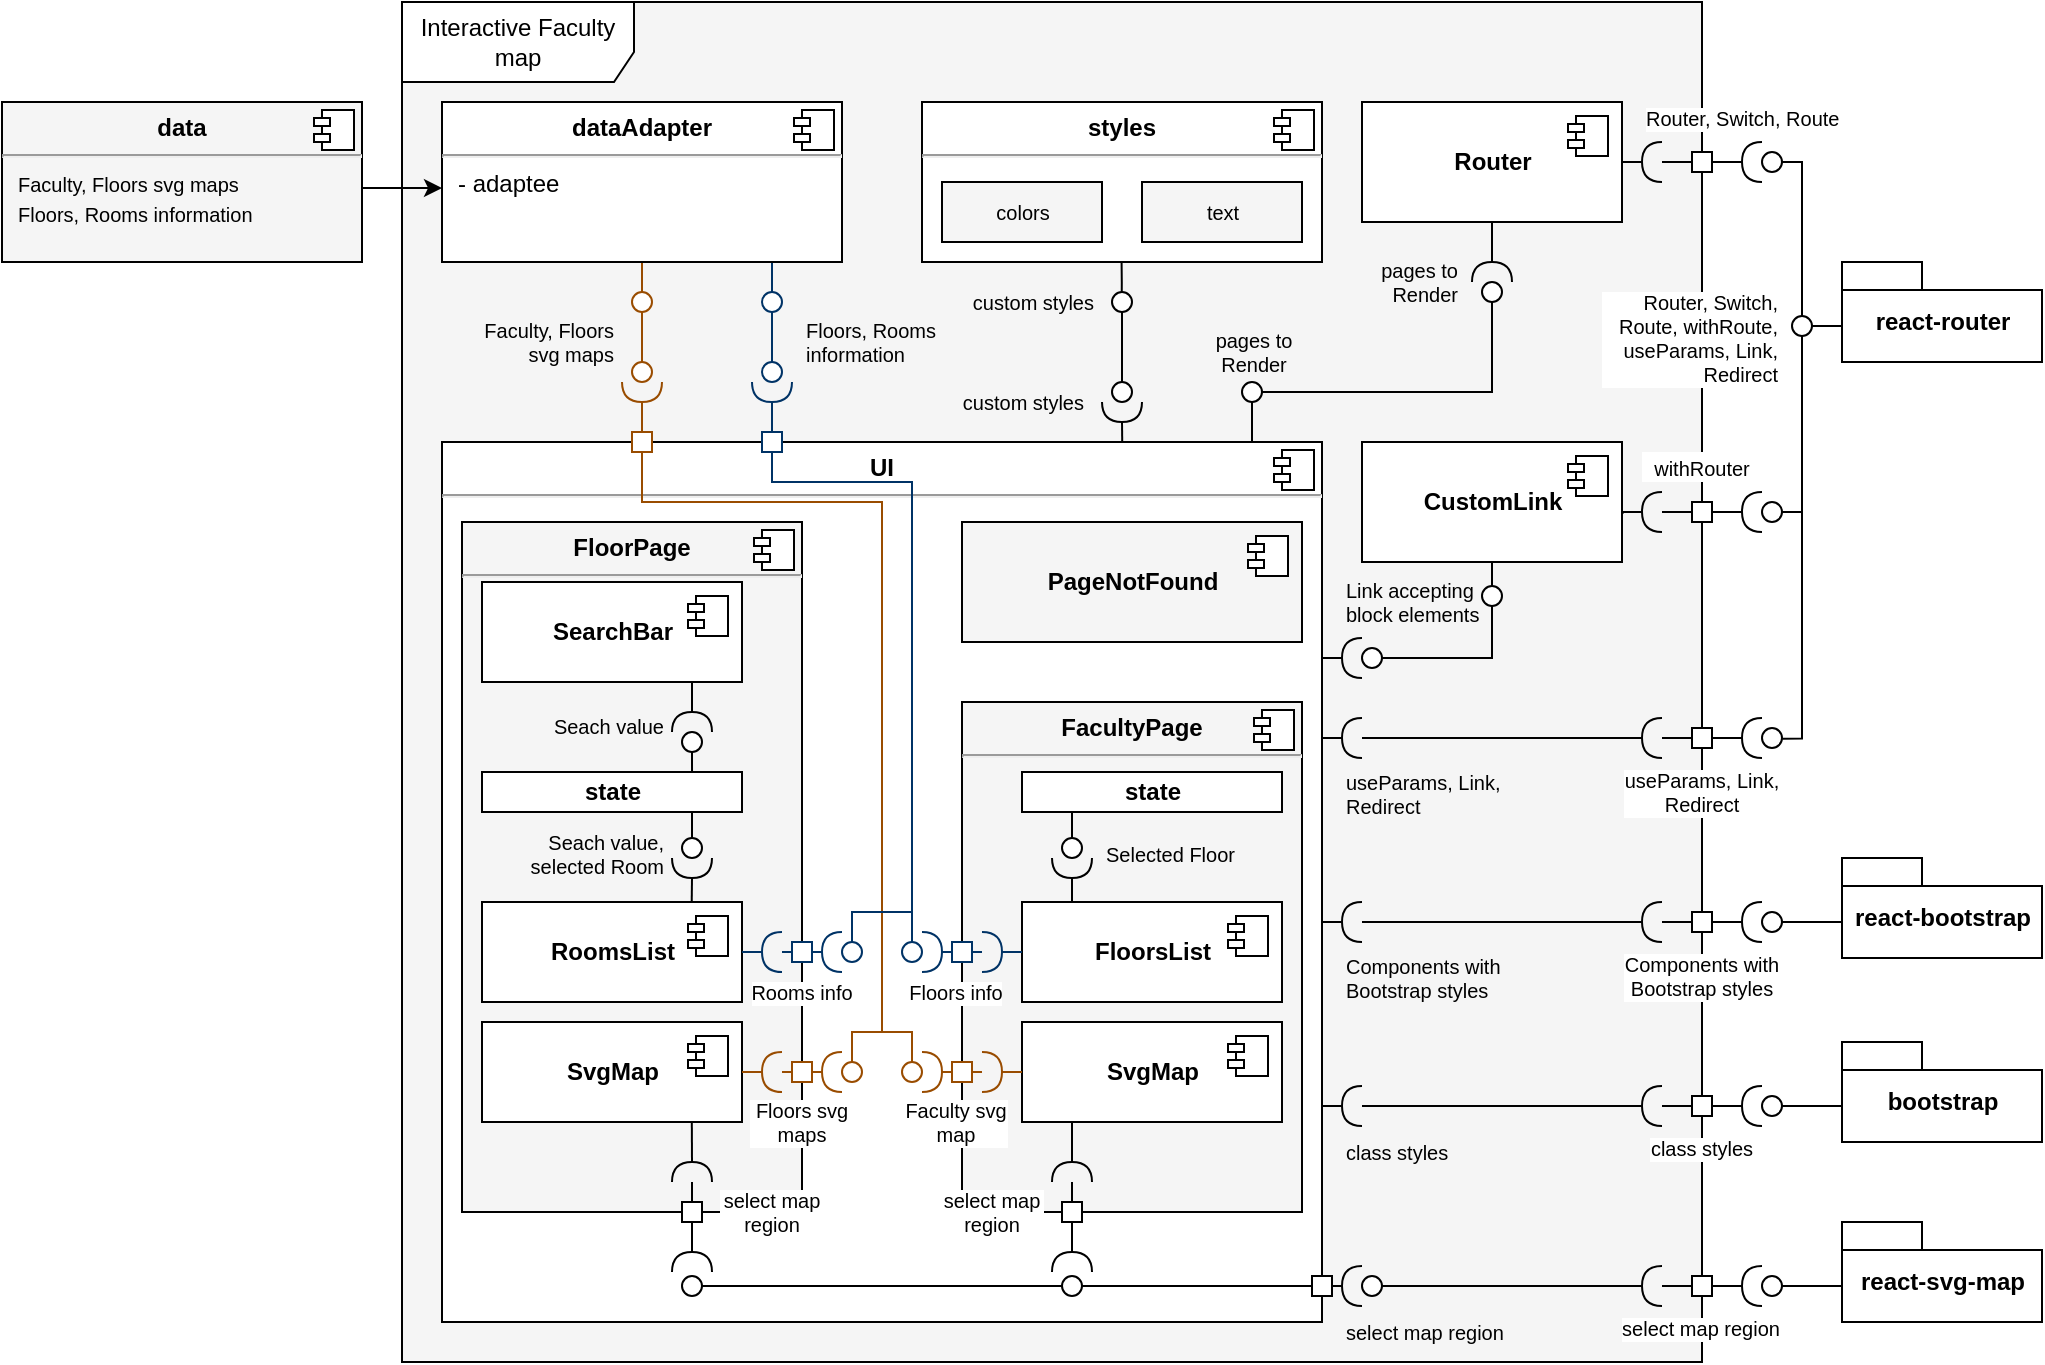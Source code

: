 <mxfile version="14.7.6" type="device"><diagram id="R6IRtwnj1iKVbDuWlMFh" name="Page-1"><mxGraphModel dx="2119" dy="754" grid="1" gridSize="10" guides="1" tooltips="1" connect="1" arrows="1" fold="1" page="1" pageScale="1" pageWidth="827" pageHeight="1169" math="0" shadow="0"><root><mxCell id="0"/><mxCell id="1" parent="0"/><mxCell id="aqVHHsOU3zkYhNsqHjn6-1" value="Interactive Faculty map" style="shape=umlFrame;width=116;height=40;swimlaneFillColor=#F5F5F5;labelBackgroundColor=none;shadow=0;whiteSpace=wrap;html=1;sketch=0;perimeterSpacing=0;" parent="1" vertex="1"><mxGeometry y="180" width="650" height="680" as="geometry"/></mxCell><mxCell id="D3krDum73_8JQBpesfqz-143" style="edgeStyle=orthogonalEdgeStyle;rounded=0;orthogonalLoop=1;jettySize=auto;html=1;exitX=0.5;exitY=1;exitDx=0;exitDy=0;fontSize=10;endArrow=none;endFill=0;labelBackgroundColor=#ffffff;strokeColor=#994C00;" parent="1" source="D3krDum73_8JQBpesfqz-125" edge="1"><mxGeometry relative="1" as="geometry"><mxPoint x="120.0" y="335" as="targetPoint"/></mxGeometry></mxCell><mxCell id="D3krDum73_8JQBpesfqz-169" style="edgeStyle=orthogonalEdgeStyle;rounded=0;orthogonalLoop=1;jettySize=auto;html=1;exitX=0.75;exitY=1;exitDx=0;exitDy=0;fontSize=10;endArrow=none;endFill=0;strokeColor=#003366;" parent="1" source="D3krDum73_8JQBpesfqz-125" edge="1"><mxGeometry relative="1" as="geometry"><Array as="points"><mxPoint x="185" y="270"/></Array><mxPoint x="185.0" y="335" as="targetPoint"/></mxGeometry></mxCell><mxCell id="D3krDum73_8JQBpesfqz-125" value="&lt;p style=&quot;margin: 0px ; margin-top: 6px ; text-align: center&quot;&gt;&lt;b&gt;dataAdapter&lt;/b&gt;&lt;/p&gt;&lt;hr&gt;&lt;p style=&quot;margin: 0px ; margin-left: 8px&quot;&gt;- adaptee&lt;/p&gt;" style="align=left;overflow=fill;html=1;dropTarget=0;" parent="1" vertex="1"><mxGeometry x="20" y="230" width="200" height="80" as="geometry"/></mxCell><mxCell id="D3krDum73_8JQBpesfqz-126" value="" style="shape=component;jettyWidth=8;jettyHeight=4;" parent="D3krDum73_8JQBpesfqz-125" vertex="1"><mxGeometry x="1" width="20" height="20" relative="1" as="geometry"><mxPoint x="-24" y="4" as="offset"/></mxGeometry></mxCell><mxCell id="D3krDum73_8JQBpesfqz-18" value="&lt;p style=&quot;margin: 0px ; margin-top: 6px ; text-align: center&quot;&gt;&lt;b&gt;UI&lt;/b&gt;&lt;/p&gt;&lt;hr&gt;&lt;p style=&quot;margin: 0px ; margin-left: 8px&quot;&gt;&lt;br&gt;&lt;/p&gt;" style="align=left;overflow=fill;html=1;dropTarget=0;" parent="1" vertex="1"><mxGeometry x="20" y="400" width="440" height="440" as="geometry"/></mxCell><mxCell id="D3krDum73_8JQBpesfqz-19" value="" style="shape=component;jettyWidth=8;jettyHeight=4;" parent="D3krDum73_8JQBpesfqz-18" vertex="1"><mxGeometry x="1" width="20" height="20" relative="1" as="geometry"><mxPoint x="-24" y="4" as="offset"/></mxGeometry></mxCell><mxCell id="D3krDum73_8JQBpesfqz-338" style="edgeStyle=orthogonalEdgeStyle;rounded=0;orthogonalLoop=1;jettySize=auto;html=1;exitX=0;exitY=0;exitDx=0;exitDy=32;exitPerimeter=0;labelBackgroundColor=#ffffff;fontSize=10;fontColor=#CC6600;endArrow=none;endFill=0;strokeColor=#000000;" parent="1" source="aqVHHsOU3zkYhNsqHjn6-3" target="D3krDum73_8JQBpesfqz-335" edge="1"><mxGeometry relative="1" as="geometry"/></mxCell><mxCell id="aqVHHsOU3zkYhNsqHjn6-3" value="react-svg-map" style="shape=folder;fontStyle=1;spacingTop=10;tabWidth=40;tabHeight=14;tabPosition=left;html=1;shadow=0;labelBackgroundColor=none;sketch=0;fontColor=#000000;strokeColor=#000000;fillColor=#FFFFFF;gradientColor=none;" parent="1" vertex="1"><mxGeometry x="720" y="790" width="100" height="50" as="geometry"/></mxCell><mxCell id="D3krDum73_8JQBpesfqz-342" style="edgeStyle=orthogonalEdgeStyle;rounded=0;orthogonalLoop=1;jettySize=auto;html=1;exitX=0;exitY=0;exitDx=0;exitDy=32;exitPerimeter=0;labelBackgroundColor=#ffffff;fontSize=10;fontColor=#000000;endArrow=none;endFill=0;strokeColor=#000000;" parent="1" source="aqVHHsOU3zkYhNsqHjn6-4" target="D3krDum73_8JQBpesfqz-294" edge="1"><mxGeometry relative="1" as="geometry"/></mxCell><mxCell id="aqVHHsOU3zkYhNsqHjn6-4" value="bootstrap" style="shape=folder;fontStyle=1;spacingTop=10;tabWidth=40;tabHeight=14;tabPosition=left;html=1;shadow=0;labelBackgroundColor=none;sketch=0;fontColor=#000000;strokeColor=#000000;fillColor=#FFFFFF;gradientColor=none;" parent="1" vertex="1"><mxGeometry x="720" y="700" width="100" height="50" as="geometry"/></mxCell><mxCell id="D3krDum73_8JQBpesfqz-298" style="edgeStyle=orthogonalEdgeStyle;rounded=0;orthogonalLoop=1;jettySize=auto;html=1;exitX=0;exitY=0;exitDx=0;exitDy=32;exitPerimeter=0;labelBackgroundColor=#ffffff;fontSize=10;fontColor=#CC6600;endArrow=none;endFill=0;strokeColor=#000000;" parent="1" source="aqVHHsOU3zkYhNsqHjn6-5" target="D3krDum73_8JQBpesfqz-284" edge="1"><mxGeometry relative="1" as="geometry"/></mxCell><mxCell id="aqVHHsOU3zkYhNsqHjn6-5" value="react-bootstrap" style="shape=folder;fontStyle=1;spacingTop=10;tabWidth=40;tabHeight=14;tabPosition=left;html=1;shadow=0;labelBackgroundColor=none;sketch=0;fontColor=#000000;strokeColor=#000000;fillColor=#FFFFFF;gradientColor=none;" parent="1" vertex="1"><mxGeometry x="720" y="608" width="100" height="50" as="geometry"/></mxCell><mxCell id="D3krDum73_8JQBpesfqz-277" style="edgeStyle=orthogonalEdgeStyle;rounded=0;orthogonalLoop=1;jettySize=auto;html=1;exitX=0;exitY=0;exitDx=0;exitDy=32;exitPerimeter=0;labelBackgroundColor=#ffffff;fontSize=10;fontColor=#CC6600;endArrow=none;endFill=0;strokeColor=#000000;" parent="1" source="D3krDum73_8JQBpesfqz-1" target="D3krDum73_8JQBpesfqz-107" edge="1"><mxGeometry relative="1" as="geometry"/></mxCell><mxCell id="D3krDum73_8JQBpesfqz-1" value="react-router" style="shape=folder;fontStyle=1;spacingTop=10;tabWidth=40;tabHeight=14;tabPosition=left;html=1;shadow=0;labelBackgroundColor=none;sketch=0;fontColor=#000000;strokeColor=#000000;fillColor=#FFFFFF;gradientColor=none;" parent="1" vertex="1"><mxGeometry x="720" y="310" width="100" height="50" as="geometry"/></mxCell><mxCell id="D3krDum73_8JQBpesfqz-2" value="&lt;b&gt;Router&lt;/b&gt;" style="html=1;dropTarget=0;" parent="1" vertex="1"><mxGeometry x="480" y="230" width="130" height="60" as="geometry"/></mxCell><mxCell id="D3krDum73_8JQBpesfqz-3" value="" style="shape=module;jettyWidth=8;jettyHeight=4;" parent="D3krDum73_8JQBpesfqz-2" vertex="1"><mxGeometry x="1" width="20" height="20" relative="1" as="geometry"><mxPoint x="-27" y="7" as="offset"/></mxGeometry></mxCell><mxCell id="D3krDum73_8JQBpesfqz-8" value="&lt;b&gt;PageNotFound&lt;/b&gt;" style="html=1;dropTarget=0;fillColor=#F5F5F5;" parent="1" vertex="1"><mxGeometry x="280" y="440" width="170" height="60" as="geometry"/></mxCell><mxCell id="D3krDum73_8JQBpesfqz-9" value="" style="shape=module;jettyWidth=8;jettyHeight=4;" parent="D3krDum73_8JQBpesfqz-8" vertex="1"><mxGeometry x="1" width="20" height="20" relative="1" as="geometry"><mxPoint x="-27" y="7" as="offset"/></mxGeometry></mxCell><mxCell id="D3krDum73_8JQBpesfqz-14" value="&lt;p style=&quot;margin: 0px ; margin-top: 6px ; text-align: center&quot;&gt;&lt;b&gt;styles&lt;/b&gt;&lt;/p&gt;&lt;hr&gt;&lt;p style=&quot;margin: 0px ; margin-left: 8px&quot;&gt;&lt;br&gt;&lt;/p&gt;" style="align=left;overflow=fill;html=1;dropTarget=0;" parent="1" vertex="1"><mxGeometry x="260" y="230" width="200" height="80" as="geometry"/></mxCell><mxCell id="D3krDum73_8JQBpesfqz-15" value="" style="shape=component;jettyWidth=8;jettyHeight=4;" parent="D3krDum73_8JQBpesfqz-14" vertex="1"><mxGeometry x="1" width="20" height="20" relative="1" as="geometry"><mxPoint x="-24" y="4" as="offset"/></mxGeometry></mxCell><mxCell id="VHyxRIz3PeXZMRKR-AZL-1" style="edgeStyle=orthogonalEdgeStyle;rounded=0;orthogonalLoop=1;jettySize=auto;html=1;exitX=1;exitY=0.5;exitDx=0;exitDy=0;" edge="1" parent="1"><mxGeometry relative="1" as="geometry"><mxPoint x="-40" y="273.0" as="sourcePoint"/><mxPoint x="20" y="273" as="targetPoint"/></mxGeometry></mxCell><mxCell id="D3krDum73_8JQBpesfqz-20" value="&lt;p style=&quot;margin: 0px ; margin-top: 6px ; text-align: center&quot;&gt;&lt;b&gt;data&lt;/b&gt;&lt;/p&gt;&lt;hr&gt;&lt;p style=&quot;margin: 0px ; margin-left: 8px&quot;&gt;&lt;span style=&quot;font-size: 10px ; text-align: center&quot;&gt;Faculty, Floors svg maps&lt;br&gt;Floors, Rooms information&lt;/span&gt;&lt;br&gt;&lt;/p&gt;" style="align=left;overflow=fill;html=1;dropTarget=0;fillColor=#f5f5f5;" parent="1" vertex="1"><mxGeometry x="-200" y="230" width="180" height="80" as="geometry"/></mxCell><mxCell id="D3krDum73_8JQBpesfqz-21" value="" style="shape=component;jettyWidth=8;jettyHeight=4;" parent="D3krDum73_8JQBpesfqz-20" vertex="1"><mxGeometry x="1" width="20" height="20" relative="1" as="geometry"><mxPoint x="-24" y="4" as="offset"/></mxGeometry></mxCell><mxCell id="D3krDum73_8JQBpesfqz-22" value="colors" style="html=1;fillColor=#F5F5F5;gradientColor=none;fontSize=10;" parent="1" vertex="1"><mxGeometry x="270" y="270" width="80" height="30" as="geometry"/></mxCell><mxCell id="D3krDum73_8JQBpesfqz-23" value="text" style="html=1;fillColor=#F5F5F5;gradientColor=none;fontSize=10;" parent="1" vertex="1"><mxGeometry x="370" y="270" width="80" height="30" as="geometry"/></mxCell><mxCell id="D3krDum73_8JQBpesfqz-47" value="Router, Switch, Route" style="text;html=1;strokeColor=none;fillColor=none;align=left;verticalAlign=middle;whiteSpace=wrap;rounded=0;fontSize=10;labelBackgroundColor=#ffffff;" parent="1" vertex="1"><mxGeometry x="620" y="230" width="100" height="15" as="geometry"/></mxCell><mxCell id="D3krDum73_8JQBpesfqz-59" style="edgeStyle=orthogonalEdgeStyle;rounded=0;orthogonalLoop=1;jettySize=auto;html=1;exitX=0;exitY=0.5;exitDx=0;exitDy=0;entryX=0;entryY=0.5;entryDx=0;entryDy=0;entryPerimeter=0;endArrow=none;endFill=0;" parent="1" source="D3krDum73_8JQBpesfqz-53" target="D3krDum73_8JQBpesfqz-56" edge="1"><mxGeometry relative="1" as="geometry"/></mxCell><mxCell id="D3krDum73_8JQBpesfqz-53" value="" style="html=1;gradientColor=none;align=left;fillColor=#FFFFFF;" parent="1" vertex="1"><mxGeometry x="645" y="255" width="10" height="10" as="geometry"/></mxCell><mxCell id="D3krDum73_8JQBpesfqz-247" style="edgeStyle=orthogonalEdgeStyle;rounded=0;orthogonalLoop=1;jettySize=auto;html=1;exitX=1;exitY=0.5;exitDx=0;exitDy=0;exitPerimeter=0;entryX=1;entryY=0.5;entryDx=0;entryDy=0;labelBackgroundColor=#ffffff;fontSize=10;fontColor=#CC6600;endArrow=none;endFill=0;strokeColor=#000000;" parent="1" source="D3krDum73_8JQBpesfqz-56" target="D3krDum73_8JQBpesfqz-2" edge="1"><mxGeometry relative="1" as="geometry"/></mxCell><mxCell id="D3krDum73_8JQBpesfqz-56" value="" style="shape=requiredInterface;html=1;verticalLabelPosition=bottom;fillColor=#F5F5F5;gradientColor=none;rotation=-180;" parent="1" vertex="1"><mxGeometry x="620" y="250" width="10" height="20" as="geometry"/></mxCell><mxCell id="D3krDum73_8JQBpesfqz-69" style="edgeStyle=orthogonalEdgeStyle;rounded=0;orthogonalLoop=1;jettySize=auto;html=1;exitX=1;exitY=0.5;exitDx=0;exitDy=0;exitPerimeter=0;entryX=1;entryY=0.5;entryDx=0;entryDy=0;endArrow=none;endFill=0;" parent="1" source="D3krDum73_8JQBpesfqz-60" target="D3krDum73_8JQBpesfqz-53" edge="1"><mxGeometry relative="1" as="geometry"/></mxCell><mxCell id="D3krDum73_8JQBpesfqz-60" value="" style="shape=requiredInterface;html=1;verticalLabelPosition=bottom;fillColor=#F5F5F5;gradientColor=none;rotation=-180;" parent="1" vertex="1"><mxGeometry x="670" y="250" width="10" height="20" as="geometry"/></mxCell><mxCell id="D3krDum73_8JQBpesfqz-62" value="" style="ellipse;whiteSpace=wrap;html=1;fontFamily=Helvetica;fontSize=12;fontColor=#000000;align=center;strokeColor=#000000;fillColor=#ffffff;points=[];aspect=fixed;resizable=0;" parent="1" vertex="1"><mxGeometry x="680" y="255" width="10" height="10" as="geometry"/></mxCell><mxCell id="D3krDum73_8JQBpesfqz-83" style="edgeStyle=orthogonalEdgeStyle;rounded=0;orthogonalLoop=1;jettySize=auto;html=1;entryX=1.024;entryY=0.532;entryDx=0;entryDy=0;entryPerimeter=0;endArrow=none;endFill=0;" parent="1" source="D3krDum73_8JQBpesfqz-73" target="D3krDum73_8JQBpesfqz-80" edge="1"><mxGeometry relative="1" as="geometry"><Array as="points"><mxPoint x="700" y="435"/><mxPoint x="700" y="548"/></Array></mxGeometry></mxCell><mxCell id="D3krDum73_8JQBpesfqz-112" style="edgeStyle=orthogonalEdgeStyle;rounded=0;orthogonalLoop=1;jettySize=auto;html=1;endArrow=none;endFill=0;" parent="1" source="D3krDum73_8JQBpesfqz-73" target="D3krDum73_8JQBpesfqz-107" edge="1"><mxGeometry relative="1" as="geometry"><Array as="points"><mxPoint x="700" y="435"/></Array></mxGeometry></mxCell><mxCell id="D3krDum73_8JQBpesfqz-73" value="" style="ellipse;whiteSpace=wrap;html=1;fontFamily=Helvetica;fontSize=12;fontColor=#000000;align=center;strokeColor=#000000;fillColor=#ffffff;points=[];aspect=fixed;resizable=0;" parent="1" vertex="1"><mxGeometry x="680" y="430" width="10" height="10" as="geometry"/></mxCell><mxCell id="D3krDum73_8JQBpesfqz-75" style="edgeStyle=orthogonalEdgeStyle;rounded=0;orthogonalLoop=1;jettySize=auto;html=1;exitX=0;exitY=0.5;exitDx=0;exitDy=0;entryX=0;entryY=0.5;entryDx=0;entryDy=0;entryPerimeter=0;endArrow=none;endFill=0;" parent="1" source="D3krDum73_8JQBpesfqz-76" target="D3krDum73_8JQBpesfqz-77" edge="1"><mxGeometry relative="1" as="geometry"/></mxCell><mxCell id="D3krDum73_8JQBpesfqz-76" value="" style="html=1;gradientColor=none;align=left;fillColor=#FFFFFF;" parent="1" vertex="1"><mxGeometry x="645" y="543" width="10" height="10" as="geometry"/></mxCell><mxCell id="D3krDum73_8JQBpesfqz-268" style="edgeStyle=orthogonalEdgeStyle;rounded=0;orthogonalLoop=1;jettySize=auto;html=1;exitX=1;exitY=0.5;exitDx=0;exitDy=0;exitPerimeter=0;entryX=0;entryY=0.5;entryDx=0;entryDy=0;entryPerimeter=0;labelBackgroundColor=#ffffff;fontSize=10;fontColor=#CC6600;endArrow=none;endFill=0;strokeColor=#000000;" parent="1" source="D3krDum73_8JQBpesfqz-77" target="D3krDum73_8JQBpesfqz-267" edge="1"><mxGeometry relative="1" as="geometry"/></mxCell><mxCell id="D3krDum73_8JQBpesfqz-77" value="" style="shape=requiredInterface;html=1;verticalLabelPosition=bottom;fillColor=#F5F5F5;gradientColor=none;rotation=-180;" parent="1" vertex="1"><mxGeometry x="620" y="538" width="10" height="20" as="geometry"/></mxCell><mxCell id="D3krDum73_8JQBpesfqz-78" style="edgeStyle=orthogonalEdgeStyle;rounded=0;orthogonalLoop=1;jettySize=auto;html=1;exitX=1;exitY=0.5;exitDx=0;exitDy=0;exitPerimeter=0;entryX=1;entryY=0.5;entryDx=0;entryDy=0;endArrow=none;endFill=0;" parent="1" source="D3krDum73_8JQBpesfqz-79" target="D3krDum73_8JQBpesfqz-76" edge="1"><mxGeometry relative="1" as="geometry"/></mxCell><mxCell id="D3krDum73_8JQBpesfqz-79" value="" style="shape=requiredInterface;html=1;verticalLabelPosition=bottom;fillColor=#F5F5F5;gradientColor=none;rotation=-180;" parent="1" vertex="1"><mxGeometry x="670" y="538" width="10" height="20" as="geometry"/></mxCell><mxCell id="D3krDum73_8JQBpesfqz-80" value="" style="ellipse;whiteSpace=wrap;html=1;fontFamily=Helvetica;fontSize=12;fontColor=#000000;align=center;strokeColor=#000000;fillColor=#ffffff;points=[];aspect=fixed;resizable=0;" parent="1" vertex="1"><mxGeometry x="680" y="543" width="10" height="10" as="geometry"/></mxCell><mxCell id="D3krDum73_8JQBpesfqz-84" value="useParams, Link,&lt;br style=&quot;font-size: 10px;&quot;&gt;Redirect" style="text;html=1;strokeColor=none;fillColor=none;align=center;verticalAlign=middle;whiteSpace=wrap;rounded=0;fontSize=10;labelBackgroundColor=#ffffff;" parent="1" vertex="1"><mxGeometry x="610" y="560" width="80" height="30" as="geometry"/></mxCell><mxCell id="D3krDum73_8JQBpesfqz-104" style="edgeStyle=orthogonalEdgeStyle;rounded=0;orthogonalLoop=1;jettySize=auto;html=1;exitX=0.5;exitY=1;exitDx=0;exitDy=0;endArrow=none;endFill=0;" parent="1" source="D3krDum73_8JQBpesfqz-88" target="D3krDum73_8JQBpesfqz-128" edge="1"><mxGeometry relative="1" as="geometry"><mxPoint x="545.02" y="470.74" as="targetPoint"/></mxGeometry></mxCell><mxCell id="D3krDum73_8JQBpesfqz-88" value="&lt;b&gt;CustomLink&lt;/b&gt;" style="html=1;dropTarget=0;" parent="1" vertex="1"><mxGeometry x="480" y="400" width="130" height="60" as="geometry"/></mxCell><mxCell id="D3krDum73_8JQBpesfqz-89" value="" style="shape=module;jettyWidth=8;jettyHeight=4;" parent="D3krDum73_8JQBpesfqz-88" vertex="1"><mxGeometry x="1" width="20" height="20" relative="1" as="geometry"><mxPoint x="-27" y="7" as="offset"/></mxGeometry></mxCell><mxCell id="D3krDum73_8JQBpesfqz-90" style="edgeStyle=orthogonalEdgeStyle;rounded=0;orthogonalLoop=1;jettySize=auto;html=1;exitX=0;exitY=0.5;exitDx=0;exitDy=0;entryX=0;entryY=0.5;entryDx=0;entryDy=0;entryPerimeter=0;endArrow=none;endFill=0;" parent="1" source="D3krDum73_8JQBpesfqz-91" target="D3krDum73_8JQBpesfqz-92" edge="1"><mxGeometry relative="1" as="geometry"/></mxCell><mxCell id="D3krDum73_8JQBpesfqz-91" value="" style="html=1;gradientColor=none;align=left;fillColor=#FFFFFF;" parent="1" vertex="1"><mxGeometry x="645" y="430" width="10" height="10" as="geometry"/></mxCell><mxCell id="D3krDum73_8JQBpesfqz-95" style="edgeStyle=orthogonalEdgeStyle;rounded=0;orthogonalLoop=1;jettySize=auto;html=1;exitX=1;exitY=0.5;exitDx=0;exitDy=0;exitPerimeter=0;entryX=1.002;entryY=0.6;entryDx=0;entryDy=0;entryPerimeter=0;endArrow=none;endFill=0;" parent="1" source="D3krDum73_8JQBpesfqz-92" target="D3krDum73_8JQBpesfqz-88" edge="1"><mxGeometry relative="1" as="geometry"/></mxCell><mxCell id="D3krDum73_8JQBpesfqz-92" value="" style="shape=requiredInterface;html=1;verticalLabelPosition=bottom;fillColor=#F5F5F5;gradientColor=none;rotation=-180;" parent="1" vertex="1"><mxGeometry x="620" y="425" width="10" height="20" as="geometry"/></mxCell><mxCell id="D3krDum73_8JQBpesfqz-93" style="edgeStyle=orthogonalEdgeStyle;rounded=0;orthogonalLoop=1;jettySize=auto;html=1;exitX=1;exitY=0.5;exitDx=0;exitDy=0;exitPerimeter=0;entryX=1;entryY=0.5;entryDx=0;entryDy=0;endArrow=none;endFill=0;" parent="1" source="D3krDum73_8JQBpesfqz-94" target="D3krDum73_8JQBpesfqz-91" edge="1"><mxGeometry relative="1" as="geometry"/></mxCell><mxCell id="D3krDum73_8JQBpesfqz-94" value="" style="shape=requiredInterface;html=1;verticalLabelPosition=bottom;fillColor=#F5F5F5;gradientColor=none;rotation=-180;" parent="1" vertex="1"><mxGeometry x="670" y="425" width="10" height="20" as="geometry"/></mxCell><mxCell id="D3krDum73_8JQBpesfqz-100" value="withRouter" style="text;html=1;strokeColor=none;align=center;verticalAlign=middle;whiteSpace=wrap;rounded=0;fillColor=#ffffff;fontSize=10;" parent="1" vertex="1"><mxGeometry x="620" y="405" width="60" height="15" as="geometry"/></mxCell><mxCell id="D3krDum73_8JQBpesfqz-248" style="edgeStyle=orthogonalEdgeStyle;rounded=0;orthogonalLoop=1;jettySize=auto;html=1;exitX=1;exitY=0.5;exitDx=0;exitDy=0;exitPerimeter=0;entryX=1;entryY=0.16;entryDx=0;entryDy=0;entryPerimeter=0;labelBackgroundColor=#ffffff;fontSize=10;fontColor=#CC6600;endArrow=none;endFill=0;strokeColor=#000000;" parent="1" source="D3krDum73_8JQBpesfqz-103" edge="1"><mxGeometry relative="1" as="geometry"><mxPoint x="460.0" y="508.8" as="targetPoint"/></mxGeometry></mxCell><mxCell id="D3krDum73_8JQBpesfqz-103" value="" style="shape=requiredInterface;html=1;verticalLabelPosition=bottom;fillColor=#F5F5F5;gradientColor=none;rotation=-180;" parent="1" vertex="1"><mxGeometry x="470" y="498" width="10" height="20" as="geometry"/></mxCell><mxCell id="D3krDum73_8JQBpesfqz-106" value="Link accepting block elements" style="text;html=1;strokeColor=none;fillColor=none;align=left;verticalAlign=middle;whiteSpace=wrap;rounded=0;fontSize=10;" parent="1" vertex="1"><mxGeometry x="470" y="470" width="88" height="20" as="geometry"/></mxCell><mxCell id="D3krDum73_8JQBpesfqz-114" style="edgeStyle=orthogonalEdgeStyle;rounded=0;orthogonalLoop=1;jettySize=auto;html=1;endArrow=none;endFill=0;" parent="1" source="D3krDum73_8JQBpesfqz-107" target="D3krDum73_8JQBpesfqz-62" edge="1"><mxGeometry relative="1" as="geometry"><Array as="points"><mxPoint x="700" y="260"/></Array></mxGeometry></mxCell><mxCell id="D3krDum73_8JQBpesfqz-107" value="" style="ellipse;whiteSpace=wrap;html=1;fontFamily=Helvetica;fontSize=12;fontColor=#000000;align=center;strokeColor=#000000;fillColor=#ffffff;points=[];aspect=fixed;resizable=0;" parent="1" vertex="1"><mxGeometry x="695" y="337" width="10" height="10" as="geometry"/></mxCell><mxCell id="D3krDum73_8JQBpesfqz-246" style="edgeStyle=orthogonalEdgeStyle;rounded=0;orthogonalLoop=1;jettySize=auto;html=1;exitX=1;exitY=0.5;exitDx=0;exitDy=0;exitPerimeter=0;entryX=0.773;entryY=0.001;entryDx=0;entryDy=0;entryPerimeter=0;labelBackgroundColor=#ffffff;fontSize=10;fontColor=#CC6600;endArrow=none;endFill=0;strokeColor=#000000;" parent="1" source="D3krDum73_8JQBpesfqz-116" target="D3krDum73_8JQBpesfqz-18" edge="1"><mxGeometry relative="1" as="geometry"/></mxCell><mxCell id="D3krDum73_8JQBpesfqz-116" value="" style="shape=requiredInterface;html=1;verticalLabelPosition=bottom;fillColor=#F5F5F5;gradientColor=none;rotation=90;" parent="1" vertex="1"><mxGeometry x="355" y="375" width="10" height="20" as="geometry"/></mxCell><mxCell id="D3krDum73_8JQBpesfqz-132" style="edgeStyle=orthogonalEdgeStyle;rounded=0;orthogonalLoop=1;jettySize=auto;html=1;fontSize=10;endArrow=none;endFill=0;entryX=0.124;entryY=1.003;entryDx=0;entryDy=0;entryPerimeter=0;exitX=0.488;exitY=-0.011;exitDx=0;exitDy=0;exitPerimeter=0;" parent="1" source="D3krDum73_8JQBpesfqz-117" edge="1"><mxGeometry relative="1" as="geometry"><mxPoint x="359.8" y="310.24" as="targetPoint"/><Array as="points"><mxPoint x="360" y="320"/></Array></mxGeometry></mxCell><mxCell id="D3krDum73_8JQBpesfqz-117" value="" style="ellipse;whiteSpace=wrap;html=1;fontFamily=Helvetica;fontSize=12;fontColor=#000000;align=center;strokeColor=#000000;fillColor=#ffffff;points=[];aspect=fixed;resizable=0;" parent="1" vertex="1"><mxGeometry x="355" y="325" width="10" height="10" as="geometry"/></mxCell><mxCell id="D3krDum73_8JQBpesfqz-122" style="edgeStyle=orthogonalEdgeStyle;rounded=0;orthogonalLoop=1;jettySize=auto;html=1;endArrow=none;endFill=0;" parent="1" source="D3krDum73_8JQBpesfqz-121" target="D3krDum73_8JQBpesfqz-117" edge="1"><mxGeometry relative="1" as="geometry"/></mxCell><mxCell id="D3krDum73_8JQBpesfqz-121" value="" style="ellipse;whiteSpace=wrap;html=1;fontFamily=Helvetica;fontSize=12;fontColor=#000000;align=center;strokeColor=#000000;fillColor=#ffffff;points=[];aspect=fixed;resizable=0;" parent="1" vertex="1"><mxGeometry x="355" y="370" width="10" height="10" as="geometry"/></mxCell><mxCell id="D3krDum73_8JQBpesfqz-124" value="custom styles" style="text;html=1;strokeColor=none;fillColor=none;align=right;verticalAlign=middle;whiteSpace=wrap;rounded=0;fontSize=10;" parent="1" vertex="1"><mxGeometry x="280" y="320" width="68" height="20" as="geometry"/></mxCell><mxCell id="D3krDum73_8JQBpesfqz-128" value="" style="ellipse;whiteSpace=wrap;html=1;fontFamily=Helvetica;fontSize=12;fontColor=#000000;align=center;strokeColor=#000000;fillColor=#ffffff;points=[];aspect=fixed;resizable=0;" parent="1" vertex="1"><mxGeometry x="540" y="472" width="10" height="10" as="geometry"/></mxCell><mxCell id="D3krDum73_8JQBpesfqz-133" value="custom styles" style="text;html=1;strokeColor=none;fillColor=none;align=right;verticalAlign=middle;whiteSpace=wrap;rounded=0;fontSize=10;" parent="1" vertex="1"><mxGeometry x="275" y="370" width="68" height="20" as="geometry"/></mxCell><mxCell id="D3krDum73_8JQBpesfqz-134" value="pages to Render" style="text;html=1;strokeColor=none;fillColor=none;align=center;verticalAlign=middle;whiteSpace=wrap;rounded=0;fontSize=10;" parent="1" vertex="1"><mxGeometry x="392" y="345" width="68" height="20" as="geometry"/></mxCell><mxCell id="D3krDum73_8JQBpesfqz-136" value="" style="ellipse;whiteSpace=wrap;html=1;fontFamily=Helvetica;fontSize=12;fontColor=#000000;align=center;fillColor=#ffffff;points=[];aspect=fixed;resizable=0;labelBackgroundColor=#ffffff;strokeColor=#994C00;" parent="1" vertex="1"><mxGeometry x="115" y="325" width="10" height="10" as="geometry"/></mxCell><mxCell id="D3krDum73_8JQBpesfqz-141" style="edgeStyle=orthogonalEdgeStyle;rounded=0;orthogonalLoop=1;jettySize=auto;html=1;fontSize=10;endArrow=none;endFill=0;labelBackgroundColor=#ffffff;strokeColor=#994C00;" parent="1" source="D3krDum73_8JQBpesfqz-137" target="D3krDum73_8JQBpesfqz-136" edge="1"><mxGeometry relative="1" as="geometry"/></mxCell><mxCell id="D3krDum73_8JQBpesfqz-137" value="" style="ellipse;whiteSpace=wrap;html=1;fontFamily=Helvetica;fontSize=12;fontColor=#000000;align=center;fillColor=#ffffff;points=[];aspect=fixed;resizable=0;labelBackgroundColor=#ffffff;strokeColor=#994C00;" parent="1" vertex="1"><mxGeometry x="115" y="360" width="10" height="10" as="geometry"/></mxCell><mxCell id="D3krDum73_8JQBpesfqz-140" style="edgeStyle=orthogonalEdgeStyle;rounded=0;orthogonalLoop=1;jettySize=auto;html=1;exitX=1;exitY=0.5;exitDx=0;exitDy=0;exitPerimeter=0;entryX=0.5;entryY=0;entryDx=0;entryDy=0;fontSize=10;endArrow=none;endFill=0;labelBackgroundColor=#ffffff;strokeColor=#994C00;" parent="1" source="D3krDum73_8JQBpesfqz-138" target="D3krDum73_8JQBpesfqz-151" edge="1"><mxGeometry relative="1" as="geometry"/></mxCell><mxCell id="D3krDum73_8JQBpesfqz-138" value="" style="shape=requiredInterface;html=1;verticalLabelPosition=bottom;fillColor=#F5F5F5;gradientColor=none;rotation=90;labelBackgroundColor=#ffffff;strokeColor=#994C00;" parent="1" vertex="1"><mxGeometry x="115" y="365" width="10" height="20" as="geometry"/></mxCell><mxCell id="D3krDum73_8JQBpesfqz-144" value="Faculty, Floors svg maps" style="text;html=1;strokeColor=none;fillColor=none;align=right;verticalAlign=middle;whiteSpace=wrap;rounded=0;fontSize=10;" parent="1" vertex="1"><mxGeometry x="40" y="340" width="68" height="20" as="geometry"/></mxCell><mxCell id="D3krDum73_8JQBpesfqz-147" value="&lt;p style=&quot;margin: 0px ; margin-top: 6px ; text-align: center&quot;&gt;&lt;b&gt;FloorPage&lt;/b&gt;&lt;/p&gt;&lt;hr&gt;&lt;p style=&quot;margin: 0px ; margin-left: 8px&quot;&gt;&lt;br&gt;&lt;/p&gt;" style="align=left;overflow=fill;html=1;dropTarget=0;fillColor=#f5f5f5;" parent="1" vertex="1"><mxGeometry x="30" y="440" width="170" height="345" as="geometry"/></mxCell><mxCell id="D3krDum73_8JQBpesfqz-148" value="" style="shape=component;jettyWidth=8;jettyHeight=4;" parent="D3krDum73_8JQBpesfqz-147" vertex="1"><mxGeometry x="1" width="20" height="20" relative="1" as="geometry"><mxPoint x="-24" y="4" as="offset"/></mxGeometry></mxCell><mxCell id="D3krDum73_8JQBpesfqz-149" value="&lt;p style=&quot;margin: 0px ; margin-top: 6px ; text-align: center&quot;&gt;&lt;b&gt;FacultyPage&lt;/b&gt;&lt;/p&gt;&lt;hr&gt;&lt;p style=&quot;margin: 0px ; margin-left: 8px&quot;&gt;&lt;br&gt;&lt;/p&gt;" style="align=left;overflow=fill;html=1;dropTarget=0;fillColor=#f5f5f5;" parent="1" vertex="1"><mxGeometry x="280" y="530" width="170" height="255" as="geometry"/></mxCell><mxCell id="D3krDum73_8JQBpesfqz-150" value="" style="shape=component;jettyWidth=8;jettyHeight=4;" parent="D3krDum73_8JQBpesfqz-149" vertex="1"><mxGeometry x="1" width="20" height="20" relative="1" as="geometry"><mxPoint x="-24" y="4" as="offset"/></mxGeometry></mxCell><mxCell id="D3krDum73_8JQBpesfqz-212" style="edgeStyle=orthogonalEdgeStyle;rounded=0;orthogonalLoop=1;jettySize=auto;html=1;exitX=0.5;exitY=1;exitDx=0;exitDy=0;fontSize=10;endArrow=none;endFill=0;strokeColor=#994C00;" parent="1" source="D3krDum73_8JQBpesfqz-151" edge="1"><mxGeometry relative="1" as="geometry"><mxPoint x="255" y="715" as="targetPoint"/><mxPoint x="120" y="410" as="sourcePoint"/><Array as="points"><mxPoint x="120" y="430"/><mxPoint x="240" y="430"/><mxPoint x="240" y="695"/><mxPoint x="255" y="695"/></Array></mxGeometry></mxCell><mxCell id="D3krDum73_8JQBpesfqz-151" value="" style="html=1;gradientColor=none;align=left;fillColor=#FFFFFF;labelBackgroundColor=#ffffff;strokeColor=#994C00;" parent="1" vertex="1"><mxGeometry x="115" y="395" width="10" height="10" as="geometry"/></mxCell><mxCell id="D3krDum73_8JQBpesfqz-152" value="&lt;b&gt;SvgMap&lt;/b&gt;" style="html=1;dropTarget=0;" parent="1" vertex="1"><mxGeometry x="40" y="690" width="130" height="50" as="geometry"/></mxCell><mxCell id="D3krDum73_8JQBpesfqz-153" value="" style="shape=module;jettyWidth=8;jettyHeight=4;" parent="D3krDum73_8JQBpesfqz-152" vertex="1"><mxGeometry x="1" width="20" height="20" relative="1" as="geometry"><mxPoint x="-27" y="7" as="offset"/></mxGeometry></mxCell><mxCell id="D3krDum73_8JQBpesfqz-304" style="edgeStyle=orthogonalEdgeStyle;rounded=0;orthogonalLoop=1;jettySize=auto;html=1;exitX=0.25;exitY=1;exitDx=0;exitDy=0;entryX=1;entryY=0.5;entryDx=0;entryDy=0;entryPerimeter=0;labelBackgroundColor=#ffffff;fontSize=10;fontColor=#CC6600;endArrow=none;endFill=0;strokeColor=#000000;" parent="1" source="D3krDum73_8JQBpesfqz-154" target="D3krDum73_8JQBpesfqz-302" edge="1"><mxGeometry relative="1" as="geometry"/></mxCell><mxCell id="D3krDum73_8JQBpesfqz-154" value="&lt;b&gt;SvgMap&lt;/b&gt;" style="html=1;dropTarget=0;" parent="1" vertex="1"><mxGeometry x="310" y="690" width="130" height="50" as="geometry"/></mxCell><mxCell id="D3krDum73_8JQBpesfqz-155" value="" style="shape=module;jettyWidth=8;jettyHeight=4;" parent="D3krDum73_8JQBpesfqz-154" vertex="1"><mxGeometry x="1" width="20" height="20" relative="1" as="geometry"><mxPoint x="-27" y="7" as="offset"/></mxGeometry></mxCell><mxCell id="D3krDum73_8JQBpesfqz-158" value="&lt;b&gt;FloorsList&lt;/b&gt;" style="html=1;dropTarget=0;align=center;spacingLeft=0;" parent="1" vertex="1"><mxGeometry x="310" y="630" width="130" height="50" as="geometry"/></mxCell><mxCell id="D3krDum73_8JQBpesfqz-159" value="" style="shape=module;jettyWidth=8;jettyHeight=4;" parent="D3krDum73_8JQBpesfqz-158" vertex="1"><mxGeometry x="1" width="20" height="20" relative="1" as="geometry"><mxPoint x="-27" y="7" as="offset"/></mxGeometry></mxCell><mxCell id="D3krDum73_8JQBpesfqz-160" value="&lt;b&gt;RoomsList&lt;/b&gt;" style="html=1;dropTarget=0;align=center;spacingLeft=0;" parent="1" vertex="1"><mxGeometry x="40" y="630" width="130" height="50" as="geometry"/></mxCell><mxCell id="D3krDum73_8JQBpesfqz-161" value="" style="shape=module;jettyWidth=8;jettyHeight=4;" parent="D3krDum73_8JQBpesfqz-160" vertex="1"><mxGeometry x="1" width="20" height="20" relative="1" as="geometry"><mxPoint x="-27" y="7" as="offset"/></mxGeometry></mxCell><mxCell id="D3krDum73_8JQBpesfqz-166" style="edgeStyle=orthogonalEdgeStyle;rounded=0;orthogonalLoop=1;jettySize=auto;html=1;fontSize=10;endArrow=none;endFill=0;strokeColor=#003366;" parent="1" source="D3krDum73_8JQBpesfqz-162" target="D3krDum73_8JQBpesfqz-163" edge="1"><mxGeometry relative="1" as="geometry"/></mxCell><mxCell id="D3krDum73_8JQBpesfqz-162" value="" style="ellipse;whiteSpace=wrap;html=1;fontFamily=Helvetica;fontSize=12;fontColor=#000000;align=center;fillColor=#ffffff;points=[];aspect=fixed;resizable=0;strokeColor=#003366;" parent="1" vertex="1"><mxGeometry x="180" y="325" width="10" height="10" as="geometry"/></mxCell><mxCell id="D3krDum73_8JQBpesfqz-163" value="" style="ellipse;whiteSpace=wrap;html=1;fontFamily=Helvetica;fontSize=12;fontColor=#000000;align=center;fillColor=#ffffff;points=[];aspect=fixed;resizable=0;strokeColor=#003366;" parent="1" vertex="1"><mxGeometry x="180" y="360" width="10" height="10" as="geometry"/></mxCell><mxCell id="D3krDum73_8JQBpesfqz-170" style="edgeStyle=orthogonalEdgeStyle;rounded=0;orthogonalLoop=1;jettySize=auto;html=1;exitX=1;exitY=0.5;exitDx=0;exitDy=0;exitPerimeter=0;entryX=0.5;entryY=0;entryDx=0;entryDy=0;fontSize=10;endArrow=none;endFill=0;strokeColor=#003366;" parent="1" source="D3krDum73_8JQBpesfqz-164" target="D3krDum73_8JQBpesfqz-165" edge="1"><mxGeometry relative="1" as="geometry"/></mxCell><mxCell id="D3krDum73_8JQBpesfqz-164" value="" style="shape=requiredInterface;html=1;verticalLabelPosition=bottom;fillColor=#F5F5F5;gradientColor=none;rotation=90;strokeColor=#003366;" parent="1" vertex="1"><mxGeometry x="180" y="365" width="10" height="20" as="geometry"/></mxCell><mxCell id="D3krDum73_8JQBpesfqz-210" style="edgeStyle=orthogonalEdgeStyle;rounded=0;orthogonalLoop=1;jettySize=auto;html=1;exitX=0.5;exitY=1;exitDx=0;exitDy=0;fontSize=10;endArrow=none;endFill=0;strokeColor=#003366;" parent="1" source="D3krDum73_8JQBpesfqz-165" target="D3krDum73_8JQBpesfqz-203" edge="1"><mxGeometry relative="1" as="geometry"><Array as="points"><mxPoint x="185" y="420"/><mxPoint x="255" y="420"/></Array></mxGeometry></mxCell><mxCell id="D3krDum73_8JQBpesfqz-165" value="" style="html=1;gradientColor=none;align=left;fillColor=#FFFFFF;strokeColor=#003366;" parent="1" vertex="1"><mxGeometry x="180" y="395" width="10" height="10" as="geometry"/></mxCell><mxCell id="D3krDum73_8JQBpesfqz-171" value="Floors, Rooms information" style="text;html=1;strokeColor=none;fillColor=none;align=left;verticalAlign=middle;whiteSpace=wrap;rounded=0;fontSize=10;" parent="1" vertex="1"><mxGeometry x="200" y="340" width="70" height="20" as="geometry"/></mxCell><mxCell id="D3krDum73_8JQBpesfqz-183" style="edgeStyle=orthogonalEdgeStyle;rounded=0;orthogonalLoop=1;jettySize=auto;html=1;exitX=0;exitY=0.5;exitDx=0;exitDy=0;entryX=0;entryY=0.5;entryDx=0;entryDy=0;entryPerimeter=0;fontSize=10;endArrow=none;endFill=0;strokeColor=#994C00;" parent="1" source="D3krDum73_8JQBpesfqz-178" target="D3krDum73_8JQBpesfqz-180" edge="1"><mxGeometry relative="1" as="geometry"/></mxCell><mxCell id="D3krDum73_8JQBpesfqz-178" value="" style="html=1;gradientColor=none;align=left;fillColor=#FFFFFF;strokeColor=#994C00;" parent="1" vertex="1"><mxGeometry x="195" y="710" width="10" height="10" as="geometry"/></mxCell><mxCell id="D3krDum73_8JQBpesfqz-188" style="edgeStyle=orthogonalEdgeStyle;rounded=0;orthogonalLoop=1;jettySize=auto;html=1;exitX=1;exitY=0.5;exitDx=0;exitDy=0;entryX=0;entryY=0.5;entryDx=0;entryDy=0;entryPerimeter=0;fontSize=10;endArrow=none;endFill=0;strokeColor=#994C00;" parent="1" source="D3krDum73_8JQBpesfqz-179" target="D3krDum73_8JQBpesfqz-186" edge="1"><mxGeometry relative="1" as="geometry"/></mxCell><mxCell id="D3krDum73_8JQBpesfqz-189" style="edgeStyle=orthogonalEdgeStyle;rounded=0;orthogonalLoop=1;jettySize=auto;html=1;exitX=0;exitY=0.5;exitDx=0;exitDy=0;entryX=1;entryY=0.5;entryDx=0;entryDy=0;entryPerimeter=0;fontSize=10;endArrow=none;endFill=0;strokeColor=#994C00;" parent="1" source="D3krDum73_8JQBpesfqz-179" target="D3krDum73_8JQBpesfqz-185" edge="1"><mxGeometry relative="1" as="geometry"/></mxCell><mxCell id="D3krDum73_8JQBpesfqz-179" value="" style="html=1;gradientColor=none;align=left;fillColor=#FFFFFF;strokeColor=#994C00;" parent="1" vertex="1"><mxGeometry x="275" y="710" width="10" height="10" as="geometry"/></mxCell><mxCell id="D3krDum73_8JQBpesfqz-226" style="edgeStyle=orthogonalEdgeStyle;rounded=0;orthogonalLoop=1;jettySize=auto;html=1;exitX=1;exitY=0.5;exitDx=0;exitDy=0;exitPerimeter=0;entryX=1;entryY=0.5;entryDx=0;entryDy=0;labelBackgroundColor=#ffffff;fontSize=10;fontColor=#CC6600;endArrow=none;endFill=0;strokeColor=#994C00;" parent="1" source="D3krDum73_8JQBpesfqz-180" target="D3krDum73_8JQBpesfqz-152" edge="1"><mxGeometry relative="1" as="geometry"/></mxCell><mxCell id="D3krDum73_8JQBpesfqz-180" value="" style="shape=requiredInterface;html=1;verticalLabelPosition=bottom;fillColor=#F5F5F5;gradientColor=none;rotation=-180;strokeColor=#994C00;" parent="1" vertex="1"><mxGeometry x="180" y="705" width="10" height="20" as="geometry"/></mxCell><mxCell id="D3krDum73_8JQBpesfqz-182" style="edgeStyle=orthogonalEdgeStyle;rounded=0;orthogonalLoop=1;jettySize=auto;html=1;exitX=1;exitY=0.5;exitDx=0;exitDy=0;exitPerimeter=0;entryX=1;entryY=0.5;entryDx=0;entryDy=0;fontSize=10;endArrow=none;endFill=0;strokeColor=#994C00;" parent="1" source="D3krDum73_8JQBpesfqz-181" target="D3krDum73_8JQBpesfqz-178" edge="1"><mxGeometry relative="1" as="geometry"/></mxCell><mxCell id="D3krDum73_8JQBpesfqz-181" value="" style="shape=requiredInterface;html=1;verticalLabelPosition=bottom;fillColor=#F5F5F5;gradientColor=none;rotation=-180;strokeColor=#994C00;" parent="1" vertex="1"><mxGeometry x="210" y="705" width="10" height="20" as="geometry"/></mxCell><mxCell id="D3krDum73_8JQBpesfqz-185" value="" style="shape=requiredInterface;html=1;verticalLabelPosition=bottom;fillColor=#F5F5F5;gradientColor=none;rotation=0;strokeColor=#994C00;" parent="1" vertex="1"><mxGeometry x="260" y="705" width="10" height="20" as="geometry"/></mxCell><mxCell id="D3krDum73_8JQBpesfqz-227" style="edgeStyle=orthogonalEdgeStyle;rounded=0;orthogonalLoop=1;jettySize=auto;html=1;exitX=1;exitY=0.5;exitDx=0;exitDy=0;exitPerimeter=0;entryX=0;entryY=0.5;entryDx=0;entryDy=0;labelBackgroundColor=#ffffff;fontSize=10;fontColor=#CC6600;endArrow=none;endFill=0;strokeColor=#994C00;" parent="1" source="D3krDum73_8JQBpesfqz-186" target="D3krDum73_8JQBpesfqz-154" edge="1"><mxGeometry relative="1" as="geometry"/></mxCell><mxCell id="D3krDum73_8JQBpesfqz-186" value="" style="shape=requiredInterface;html=1;verticalLabelPosition=bottom;fillColor=#F5F5F5;gradientColor=none;rotation=0;strokeColor=#994C00;" parent="1" vertex="1"><mxGeometry x="290" y="705" width="10" height="20" as="geometry"/></mxCell><mxCell id="D3krDum73_8JQBpesfqz-214" style="edgeStyle=orthogonalEdgeStyle;rounded=0;orthogonalLoop=1;jettySize=auto;html=1;entryX=1;entryY=0.5;entryDx=0;entryDy=0;entryPerimeter=0;fontSize=10;endArrow=none;endFill=0;strokeColor=#994C00;" parent="1" source="D3krDum73_8JQBpesfqz-190" target="D3krDum73_8JQBpesfqz-191" edge="1"><mxGeometry relative="1" as="geometry"><Array as="points"><mxPoint x="255" y="695"/><mxPoint x="225" y="695"/><mxPoint x="225" y="715"/></Array></mxGeometry></mxCell><mxCell id="D3krDum73_8JQBpesfqz-190" value="" style="ellipse;whiteSpace=wrap;html=1;fontFamily=Helvetica;fontSize=12;fontColor=#000000;align=center;fillColor=#ffffff;points=[];aspect=fixed;resizable=0;strokeColor=#994C00;" parent="1" vertex="1"><mxGeometry x="250" y="710" width="10" height="10" as="geometry"/></mxCell><mxCell id="D3krDum73_8JQBpesfqz-191" value="" style="ellipse;whiteSpace=wrap;html=1;fontFamily=Helvetica;fontSize=12;fontColor=#000000;align=center;fillColor=#ffffff;points=[];aspect=fixed;resizable=0;strokeColor=#994C00;" parent="1" vertex="1"><mxGeometry x="220" y="710" width="10" height="10" as="geometry"/></mxCell><mxCell id="D3krDum73_8JQBpesfqz-192" style="edgeStyle=orthogonalEdgeStyle;rounded=0;orthogonalLoop=1;jettySize=auto;html=1;exitX=0;exitY=0.5;exitDx=0;exitDy=0;entryX=0;entryY=0.5;entryDx=0;entryDy=0;entryPerimeter=0;fontSize=10;endArrow=none;endFill=0;strokeColor=#003366;" parent="1" source="D3krDum73_8JQBpesfqz-193" target="D3krDum73_8JQBpesfqz-198" edge="1"><mxGeometry relative="1" as="geometry"/></mxCell><mxCell id="D3krDum73_8JQBpesfqz-193" value="" style="html=1;gradientColor=none;align=left;fillColor=#FFFFFF;strokeColor=#003366;" parent="1" vertex="1"><mxGeometry x="195" y="650" width="10" height="10" as="geometry"/></mxCell><mxCell id="D3krDum73_8JQBpesfqz-194" style="edgeStyle=orthogonalEdgeStyle;rounded=0;orthogonalLoop=1;jettySize=auto;html=1;exitX=1;exitY=0.5;exitDx=0;exitDy=0;entryX=0;entryY=0.5;entryDx=0;entryDy=0;entryPerimeter=0;fontSize=10;endArrow=none;endFill=0;strokeColor=#003366;" parent="1" source="D3krDum73_8JQBpesfqz-196" target="D3krDum73_8JQBpesfqz-202" edge="1"><mxGeometry relative="1" as="geometry"/></mxCell><mxCell id="D3krDum73_8JQBpesfqz-195" style="edgeStyle=orthogonalEdgeStyle;rounded=0;orthogonalLoop=1;jettySize=auto;html=1;exitX=0;exitY=0.5;exitDx=0;exitDy=0;entryX=1;entryY=0.5;entryDx=0;entryDy=0;entryPerimeter=0;fontSize=10;endArrow=none;endFill=0;strokeColor=#003366;" parent="1" source="D3krDum73_8JQBpesfqz-196" target="D3krDum73_8JQBpesfqz-201" edge="1"><mxGeometry relative="1" as="geometry"/></mxCell><mxCell id="D3krDum73_8JQBpesfqz-196" value="" style="html=1;gradientColor=none;align=left;fillColor=#FFFFFF;strokeColor=#003366;" parent="1" vertex="1"><mxGeometry x="275" y="650" width="10" height="10" as="geometry"/></mxCell><mxCell id="D3krDum73_8JQBpesfqz-208" style="edgeStyle=orthogonalEdgeStyle;rounded=0;orthogonalLoop=1;jettySize=auto;html=1;exitX=1;exitY=0.5;exitDx=0;exitDy=0;exitPerimeter=0;entryX=1;entryY=0.5;entryDx=0;entryDy=0;fontSize=10;endArrow=none;endFill=0;strokeColor=#003366;" parent="1" source="D3krDum73_8JQBpesfqz-198" target="D3krDum73_8JQBpesfqz-160" edge="1"><mxGeometry relative="1" as="geometry"/></mxCell><mxCell id="D3krDum73_8JQBpesfqz-198" value="" style="shape=requiredInterface;html=1;verticalLabelPosition=bottom;fillColor=#F5F5F5;gradientColor=none;rotation=-180;strokeColor=#003366;" parent="1" vertex="1"><mxGeometry x="180" y="645" width="10" height="20" as="geometry"/></mxCell><mxCell id="D3krDum73_8JQBpesfqz-199" style="edgeStyle=orthogonalEdgeStyle;rounded=0;orthogonalLoop=1;jettySize=auto;html=1;exitX=1;exitY=0.5;exitDx=0;exitDy=0;exitPerimeter=0;entryX=1;entryY=0.5;entryDx=0;entryDy=0;fontSize=10;endArrow=none;endFill=0;strokeColor=#003366;" parent="1" source="D3krDum73_8JQBpesfqz-200" target="D3krDum73_8JQBpesfqz-193" edge="1"><mxGeometry relative="1" as="geometry"/></mxCell><mxCell id="D3krDum73_8JQBpesfqz-200" value="" style="shape=requiredInterface;html=1;verticalLabelPosition=bottom;fillColor=#F5F5F5;gradientColor=none;rotation=-180;strokeColor=#003366;" parent="1" vertex="1"><mxGeometry x="210" y="645" width="10" height="20" as="geometry"/></mxCell><mxCell id="D3krDum73_8JQBpesfqz-201" value="" style="shape=requiredInterface;html=1;verticalLabelPosition=bottom;fillColor=#F5F5F5;gradientColor=none;rotation=0;strokeColor=#003366;" parent="1" vertex="1"><mxGeometry x="260" y="645" width="10" height="20" as="geometry"/></mxCell><mxCell id="D3krDum73_8JQBpesfqz-207" style="edgeStyle=orthogonalEdgeStyle;rounded=0;orthogonalLoop=1;jettySize=auto;html=1;exitX=1;exitY=0.5;exitDx=0;exitDy=0;exitPerimeter=0;entryX=0;entryY=0.5;entryDx=0;entryDy=0;fontSize=10;endArrow=none;endFill=0;strokeColor=#003366;" parent="1" source="D3krDum73_8JQBpesfqz-202" target="D3krDum73_8JQBpesfqz-158" edge="1"><mxGeometry relative="1" as="geometry"/></mxCell><mxCell id="D3krDum73_8JQBpesfqz-202" value="" style="shape=requiredInterface;html=1;verticalLabelPosition=bottom;fillColor=#F5F5F5;gradientColor=none;rotation=0;strokeColor=#003366;" parent="1" vertex="1"><mxGeometry x="290" y="645" width="10" height="20" as="geometry"/></mxCell><mxCell id="D3krDum73_8JQBpesfqz-203" value="" style="ellipse;whiteSpace=wrap;html=1;fontFamily=Helvetica;fontSize=12;fontColor=#000000;align=center;fillColor=#ffffff;points=[];aspect=fixed;resizable=0;strokeColor=#003366;" parent="1" vertex="1"><mxGeometry x="250" y="650" width="10" height="10" as="geometry"/></mxCell><mxCell id="D3krDum73_8JQBpesfqz-209" style="edgeStyle=orthogonalEdgeStyle;rounded=0;orthogonalLoop=1;jettySize=auto;html=1;fontSize=10;endArrow=none;endFill=0;strokeColor=#003366;" parent="1" source="D3krDum73_8JQBpesfqz-204" target="D3krDum73_8JQBpesfqz-203" edge="1"><mxGeometry relative="1" as="geometry"><Array as="points"><mxPoint x="225" y="635"/><mxPoint x="255" y="635"/></Array></mxGeometry></mxCell><mxCell id="D3krDum73_8JQBpesfqz-204" value="" style="ellipse;whiteSpace=wrap;html=1;fontFamily=Helvetica;fontSize=12;fontColor=#000000;align=center;fillColor=#ffffff;points=[];aspect=fixed;resizable=0;strokeColor=#003366;" parent="1" vertex="1"><mxGeometry x="220" y="650" width="10" height="10" as="geometry"/></mxCell><mxCell id="D3krDum73_8JQBpesfqz-216" value="Floors svg maps" style="text;html=1;strokeColor=none;fillColor=none;align=center;verticalAlign=middle;whiteSpace=wrap;rounded=0;fontSize=10;labelBackgroundColor=#ffffff;" parent="1" vertex="1"><mxGeometry x="173" y="730" width="54" height="20" as="geometry"/></mxCell><mxCell id="D3krDum73_8JQBpesfqz-217" value="Faculty svg map" style="text;html=1;strokeColor=none;fillColor=none;align=center;verticalAlign=middle;whiteSpace=wrap;rounded=0;fontSize=10;labelBackgroundColor=#ffffff;" parent="1" vertex="1"><mxGeometry x="250" y="730" width="54" height="20" as="geometry"/></mxCell><mxCell id="D3krDum73_8JQBpesfqz-218" value="Rooms info" style="text;html=1;strokeColor=none;fillColor=none;align=center;verticalAlign=middle;whiteSpace=wrap;rounded=0;fontSize=10;labelBackgroundColor=#ffffff;" parent="1" vertex="1"><mxGeometry x="173" y="665" width="54" height="20" as="geometry"/></mxCell><mxCell id="D3krDum73_8JQBpesfqz-219" value="Floors info" style="text;html=1;strokeColor=none;fillColor=none;align=center;verticalAlign=middle;whiteSpace=wrap;rounded=0;fontSize=10;labelBackgroundColor=#ffffff;" parent="1" vertex="1"><mxGeometry x="250" y="665" width="54" height="20" as="geometry"/></mxCell><mxCell id="D3krDum73_8JQBpesfqz-232" style="edgeStyle=orthogonalEdgeStyle;rounded=0;orthogonalLoop=1;jettySize=auto;html=1;exitX=0.75;exitY=1;exitDx=0;exitDy=0;labelBackgroundColor=#ffffff;fontSize=10;fontColor=#CC6600;endArrow=none;endFill=0;strokeColor=#000000;entryX=1;entryY=0.5;entryDx=0;entryDy=0;entryPerimeter=0;" parent="1" edge="1" target="VHyxRIz3PeXZMRKR-AZL-6"><mxGeometry relative="1" as="geometry"><mxPoint x="142.5" y="520" as="sourcePoint"/><mxPoint x="145" y="530" as="targetPoint"/><Array as="points"><mxPoint x="145" y="520"/></Array></mxGeometry></mxCell><mxCell id="D3krDum73_8JQBpesfqz-220" value="&lt;b&gt;SearchBar&lt;/b&gt;" style="html=1;dropTarget=0;" parent="1" vertex="1"><mxGeometry x="40" y="470" width="130" height="50" as="geometry"/></mxCell><mxCell id="D3krDum73_8JQBpesfqz-221" value="" style="shape=module;jettyWidth=8;jettyHeight=4;" parent="D3krDum73_8JQBpesfqz-220" vertex="1"><mxGeometry x="1" width="20" height="20" relative="1" as="geometry"><mxPoint x="-27" y="7" as="offset"/></mxGeometry></mxCell><mxCell id="D3krDum73_8JQBpesfqz-230" style="edgeStyle=orthogonalEdgeStyle;rounded=0;orthogonalLoop=1;jettySize=auto;html=1;entryX=0.808;entryY=0.021;entryDx=0;entryDy=0;entryPerimeter=0;labelBackgroundColor=#ffffff;fontSize=10;fontColor=#CC6600;endArrow=none;endFill=0;" parent="1" edge="1"><mxGeometry relative="1" as="geometry"><mxPoint x="145" y="550.0" as="sourcePoint"/><mxPoint x="145.04" y="575.05" as="targetPoint"/><Array as="points"><mxPoint x="145" y="560"/><mxPoint x="145" y="560"/></Array></mxGeometry></mxCell><mxCell id="D3krDum73_8JQBpesfqz-239" value="Seach value" style="text;html=1;strokeColor=none;fillColor=none;align=right;verticalAlign=middle;whiteSpace=wrap;rounded=0;fontSize=10;labelBackgroundColor=none;" parent="1" vertex="1"><mxGeometry x="65" y="532" width="68" height="20" as="geometry"/></mxCell><mxCell id="D3krDum73_8JQBpesfqz-251" style="edgeStyle=orthogonalEdgeStyle;rounded=0;orthogonalLoop=1;jettySize=auto;html=1;labelBackgroundColor=#ffffff;fontSize=10;fontColor=#CC6600;endArrow=none;endFill=0;strokeColor=#000000;" parent="1" source="D3krDum73_8JQBpesfqz-250" target="D3krDum73_8JQBpesfqz-128" edge="1"><mxGeometry relative="1" as="geometry"/></mxCell><mxCell id="D3krDum73_8JQBpesfqz-250" value="" style="ellipse;whiteSpace=wrap;html=1;fontFamily=Helvetica;fontSize=12;fontColor=#000000;align=center;strokeColor=#000000;fillColor=#ffffff;points=[];aspect=fixed;resizable=0;" parent="1" vertex="1"><mxGeometry x="480" y="503" width="10" height="10" as="geometry"/></mxCell><mxCell id="D3krDum73_8JQBpesfqz-252" value="" style="ellipse;whiteSpace=wrap;html=1;fontFamily=Helvetica;fontSize=12;fontColor=#000000;align=center;strokeColor=#000000;fillColor=#ffffff;points=[];aspect=fixed;resizable=0;" parent="1" vertex="1"><mxGeometry x="540" y="320" width="10" height="10" as="geometry"/></mxCell><mxCell id="D3krDum73_8JQBpesfqz-259" style="edgeStyle=orthogonalEdgeStyle;rounded=0;orthogonalLoop=1;jettySize=auto;html=1;labelBackgroundColor=#ffffff;fontSize=10;fontColor=#CC6600;endArrow=none;endFill=0;strokeColor=#000000;" parent="1" source="D3krDum73_8JQBpesfqz-258" target="D3krDum73_8JQBpesfqz-252" edge="1"><mxGeometry relative="1" as="geometry"><Array as="points"><mxPoint x="545" y="375"/></Array></mxGeometry></mxCell><mxCell id="D3krDum73_8JQBpesfqz-264" style="edgeStyle=orthogonalEdgeStyle;rounded=0;orthogonalLoop=1;jettySize=auto;html=1;entryX=0.921;entryY=0;entryDx=0;entryDy=0;entryPerimeter=0;labelBackgroundColor=#ffffff;fontSize=10;fontColor=#CC6600;endArrow=none;endFill=0;strokeColor=#000000;" parent="1" source="D3krDum73_8JQBpesfqz-258" target="D3krDum73_8JQBpesfqz-18" edge="1"><mxGeometry relative="1" as="geometry"/></mxCell><mxCell id="D3krDum73_8JQBpesfqz-258" value="" style="ellipse;whiteSpace=wrap;html=1;fontFamily=Helvetica;fontSize=12;fontColor=#000000;align=center;strokeColor=#000000;fillColor=#ffffff;points=[];aspect=fixed;resizable=0;" parent="1" vertex="1"><mxGeometry x="420" y="370" width="10" height="10" as="geometry"/></mxCell><mxCell id="D3krDum73_8JQBpesfqz-263" style="edgeStyle=orthogonalEdgeStyle;rounded=0;orthogonalLoop=1;jettySize=auto;html=1;entryX=0.5;entryY=1;entryDx=0;entryDy=0;labelBackgroundColor=#ffffff;fontSize=10;fontColor=#CC6600;endArrow=none;endFill=0;strokeColor=#000000;" parent="1" source="D3krDum73_8JQBpesfqz-262" target="D3krDum73_8JQBpesfqz-2" edge="1"><mxGeometry relative="1" as="geometry"/></mxCell><mxCell id="D3krDum73_8JQBpesfqz-262" value="" style="shape=requiredInterface;html=1;verticalLabelPosition=bottom;fillColor=#F5F5F5;gradientColor=none;rotation=-90;" parent="1" vertex="1"><mxGeometry x="540" y="305" width="10" height="20" as="geometry"/></mxCell><mxCell id="D3krDum73_8JQBpesfqz-265" value="pages to Render" style="text;html=1;strokeColor=none;fillColor=none;align=right;verticalAlign=middle;whiteSpace=wrap;rounded=0;fontSize=10;" parent="1" vertex="1"><mxGeometry x="462" y="310" width="68" height="20" as="geometry"/></mxCell><mxCell id="D3krDum73_8JQBpesfqz-269" style="edgeStyle=orthogonalEdgeStyle;rounded=0;orthogonalLoop=1;jettySize=auto;html=1;exitX=1;exitY=0.5;exitDx=0;exitDy=0;exitPerimeter=0;entryX=0.999;entryY=0.417;entryDx=0;entryDy=0;entryPerimeter=0;labelBackgroundColor=#ffffff;fontSize=10;fontColor=#CC6600;endArrow=none;endFill=0;strokeColor=#000000;" parent="1" source="D3krDum73_8JQBpesfqz-267" edge="1"><mxGeometry relative="1" as="geometry"><mxPoint x="459.56" y="547.31" as="targetPoint"/></mxGeometry></mxCell><mxCell id="D3krDum73_8JQBpesfqz-267" value="" style="shape=requiredInterface;html=1;verticalLabelPosition=bottom;fillColor=#F5F5F5;gradientColor=none;rotation=-180;" parent="1" vertex="1"><mxGeometry x="470" y="538" width="10" height="20" as="geometry"/></mxCell><mxCell id="D3krDum73_8JQBpesfqz-270" value="useParams, Link,&lt;br style=&quot;font-size: 10px;&quot;&gt;Redirect" style="text;html=1;strokeColor=none;fillColor=none;align=left;verticalAlign=middle;whiteSpace=wrap;rounded=0;fontSize=10;labelBackgroundColor=none;" parent="1" vertex="1"><mxGeometry x="470" y="563" width="80" height="25" as="geometry"/></mxCell><mxCell id="D3krDum73_8JQBpesfqz-272" value="Router, Switch, Route, withRoute,&lt;br&gt;useParams, Link,&lt;br&gt;Redirect" style="text;html=1;strokeColor=none;fillColor=none;align=right;verticalAlign=middle;whiteSpace=wrap;rounded=0;fontSize=10;labelBackgroundColor=#ffffff;" parent="1" vertex="1"><mxGeometry x="600" y="325" width="90" height="45" as="geometry"/></mxCell><mxCell id="D3krDum73_8JQBpesfqz-278" style="edgeStyle=orthogonalEdgeStyle;rounded=0;orthogonalLoop=1;jettySize=auto;html=1;exitX=0;exitY=0.5;exitDx=0;exitDy=0;entryX=0;entryY=0.5;entryDx=0;entryDy=0;entryPerimeter=0;endArrow=none;endFill=0;" parent="1" source="D3krDum73_8JQBpesfqz-279" target="D3krDum73_8JQBpesfqz-281" edge="1"><mxGeometry relative="1" as="geometry"/></mxCell><mxCell id="D3krDum73_8JQBpesfqz-279" value="" style="html=1;gradientColor=none;align=left;fillColor=#FFFFFF;" parent="1" vertex="1"><mxGeometry x="645" y="635" width="10" height="10" as="geometry"/></mxCell><mxCell id="D3krDum73_8JQBpesfqz-280" style="edgeStyle=orthogonalEdgeStyle;rounded=0;orthogonalLoop=1;jettySize=auto;html=1;exitX=1;exitY=0.5;exitDx=0;exitDy=0;exitPerimeter=0;entryX=0;entryY=0.5;entryDx=0;entryDy=0;entryPerimeter=0;labelBackgroundColor=#ffffff;fontSize=10;fontColor=#CC6600;endArrow=none;endFill=0;strokeColor=#000000;" parent="1" source="D3krDum73_8JQBpesfqz-281" target="D3krDum73_8JQBpesfqz-286" edge="1"><mxGeometry relative="1" as="geometry"/></mxCell><mxCell id="D3krDum73_8JQBpesfqz-281" value="" style="shape=requiredInterface;html=1;verticalLabelPosition=bottom;fillColor=#F5F5F5;gradientColor=none;rotation=-180;" parent="1" vertex="1"><mxGeometry x="620" y="630" width="10" height="20" as="geometry"/></mxCell><mxCell id="D3krDum73_8JQBpesfqz-282" style="edgeStyle=orthogonalEdgeStyle;rounded=0;orthogonalLoop=1;jettySize=auto;html=1;exitX=1;exitY=0.5;exitDx=0;exitDy=0;exitPerimeter=0;entryX=1;entryY=0.5;entryDx=0;entryDy=0;endArrow=none;endFill=0;" parent="1" source="D3krDum73_8JQBpesfqz-283" target="D3krDum73_8JQBpesfqz-279" edge="1"><mxGeometry relative="1" as="geometry"/></mxCell><mxCell id="D3krDum73_8JQBpesfqz-283" value="" style="shape=requiredInterface;html=1;verticalLabelPosition=bottom;fillColor=#F5F5F5;gradientColor=none;rotation=-180;" parent="1" vertex="1"><mxGeometry x="670" y="630" width="10" height="20" as="geometry"/></mxCell><mxCell id="D3krDum73_8JQBpesfqz-284" value="" style="ellipse;whiteSpace=wrap;html=1;fontFamily=Helvetica;fontSize=12;fontColor=#000000;align=center;strokeColor=#000000;fillColor=#ffffff;points=[];aspect=fixed;resizable=0;" parent="1" vertex="1"><mxGeometry x="680" y="635" width="10" height="10" as="geometry"/></mxCell><mxCell id="D3krDum73_8JQBpesfqz-285" value="Components with Bootstrap styles" style="text;html=1;strokeColor=none;fillColor=none;align=center;verticalAlign=middle;whiteSpace=wrap;rounded=0;fontSize=10;labelBackgroundColor=#ffffff;" parent="1" vertex="1"><mxGeometry x="610" y="652" width="80" height="30" as="geometry"/></mxCell><mxCell id="D3krDum73_8JQBpesfqz-299" style="edgeStyle=orthogonalEdgeStyle;rounded=0;orthogonalLoop=1;jettySize=auto;html=1;exitX=1;exitY=0.5;exitDx=0;exitDy=0;exitPerimeter=0;labelBackgroundColor=#ffffff;fontSize=10;fontColor=#CC6600;endArrow=none;endFill=0;strokeColor=#000000;" parent="1" source="D3krDum73_8JQBpesfqz-286" edge="1"><mxGeometry relative="1" as="geometry"><mxPoint x="460" y="640" as="targetPoint"/></mxGeometry></mxCell><mxCell id="D3krDum73_8JQBpesfqz-286" value="" style="shape=requiredInterface;html=1;verticalLabelPosition=bottom;fillColor=#F5F5F5;gradientColor=none;rotation=-180;" parent="1" vertex="1"><mxGeometry x="470" y="630" width="10" height="20" as="geometry"/></mxCell><mxCell id="D3krDum73_8JQBpesfqz-287" value="&lt;span style=&quot;text-align: center;&quot;&gt;Components with Bootstrap styles&lt;/span&gt;" style="text;html=1;strokeColor=none;fillColor=none;align=left;verticalAlign=middle;whiteSpace=wrap;rounded=0;fontSize=10;labelBackgroundColor=none;" parent="1" vertex="1"><mxGeometry x="470" y="655" width="80" height="25" as="geometry"/></mxCell><mxCell id="D3krDum73_8JQBpesfqz-288" style="edgeStyle=orthogonalEdgeStyle;rounded=0;orthogonalLoop=1;jettySize=auto;html=1;exitX=0;exitY=0.5;exitDx=0;exitDy=0;entryX=0;entryY=0.5;entryDx=0;entryDy=0;entryPerimeter=0;endArrow=none;endFill=0;" parent="1" source="D3krDum73_8JQBpesfqz-289" target="D3krDum73_8JQBpesfqz-291" edge="1"><mxGeometry relative="1" as="geometry"/></mxCell><mxCell id="D3krDum73_8JQBpesfqz-289" value="" style="html=1;gradientColor=none;align=left;fillColor=#FFFFFF;" parent="1" vertex="1"><mxGeometry x="645" y="727" width="10" height="10" as="geometry"/></mxCell><mxCell id="D3krDum73_8JQBpesfqz-290" style="edgeStyle=orthogonalEdgeStyle;rounded=0;orthogonalLoop=1;jettySize=auto;html=1;exitX=1;exitY=0.5;exitDx=0;exitDy=0;exitPerimeter=0;entryX=0;entryY=0.5;entryDx=0;entryDy=0;entryPerimeter=0;labelBackgroundColor=#ffffff;fontSize=10;fontColor=#CC6600;endArrow=none;endFill=0;strokeColor=#000000;" parent="1" source="D3krDum73_8JQBpesfqz-291" target="D3krDum73_8JQBpesfqz-296" edge="1"><mxGeometry relative="1" as="geometry"/></mxCell><mxCell id="D3krDum73_8JQBpesfqz-291" value="" style="shape=requiredInterface;html=1;verticalLabelPosition=bottom;fillColor=#F5F5F5;gradientColor=none;rotation=-180;" parent="1" vertex="1"><mxGeometry x="620" y="722" width="10" height="20" as="geometry"/></mxCell><mxCell id="D3krDum73_8JQBpesfqz-292" style="edgeStyle=orthogonalEdgeStyle;rounded=0;orthogonalLoop=1;jettySize=auto;html=1;exitX=1;exitY=0.5;exitDx=0;exitDy=0;exitPerimeter=0;entryX=1;entryY=0.5;entryDx=0;entryDy=0;endArrow=none;endFill=0;" parent="1" source="D3krDum73_8JQBpesfqz-293" target="D3krDum73_8JQBpesfqz-289" edge="1"><mxGeometry relative="1" as="geometry"/></mxCell><mxCell id="D3krDum73_8JQBpesfqz-293" value="" style="shape=requiredInterface;html=1;verticalLabelPosition=bottom;fillColor=#F5F5F5;gradientColor=none;rotation=-180;" parent="1" vertex="1"><mxGeometry x="670" y="722" width="10" height="20" as="geometry"/></mxCell><mxCell id="D3krDum73_8JQBpesfqz-294" value="" style="ellipse;whiteSpace=wrap;html=1;fontFamily=Helvetica;fontSize=12;fontColor=#000000;align=center;strokeColor=#000000;fillColor=#ffffff;points=[];aspect=fixed;resizable=0;" parent="1" vertex="1"><mxGeometry x="680" y="727" width="10" height="10" as="geometry"/></mxCell><mxCell id="D3krDum73_8JQBpesfqz-295" value="class styles" style="text;html=1;strokeColor=none;fillColor=none;align=center;verticalAlign=middle;whiteSpace=wrap;rounded=0;fontSize=10;labelBackgroundColor=#ffffff;" parent="1" vertex="1"><mxGeometry x="610" y="744" width="80" height="18" as="geometry"/></mxCell><mxCell id="D3krDum73_8JQBpesfqz-300" style="edgeStyle=orthogonalEdgeStyle;rounded=0;orthogonalLoop=1;jettySize=auto;html=1;exitX=1;exitY=0.5;exitDx=0;exitDy=0;exitPerimeter=0;labelBackgroundColor=#ffffff;fontSize=10;fontColor=#CC6600;endArrow=none;endFill=0;strokeColor=#000000;" parent="1" source="D3krDum73_8JQBpesfqz-296" edge="1"><mxGeometry relative="1" as="geometry"><mxPoint x="460" y="730" as="targetPoint"/></mxGeometry></mxCell><mxCell id="D3krDum73_8JQBpesfqz-296" value="" style="shape=requiredInterface;html=1;verticalLabelPosition=bottom;fillColor=#F5F5F5;gradientColor=none;rotation=-180;" parent="1" vertex="1"><mxGeometry x="470" y="722" width="10" height="20" as="geometry"/></mxCell><mxCell id="D3krDum73_8JQBpesfqz-297" value="class styles" style="text;html=1;strokeColor=none;fillColor=none;align=left;verticalAlign=middle;whiteSpace=wrap;rounded=0;fontSize=10;labelBackgroundColor=none;" parent="1" vertex="1"><mxGeometry x="470" y="747" width="80" height="15" as="geometry"/></mxCell><mxCell id="D3krDum73_8JQBpesfqz-302" value="" style="shape=requiredInterface;html=1;verticalLabelPosition=bottom;fillColor=#F5F5F5;gradientColor=none;rotation=-90;" parent="1" vertex="1"><mxGeometry x="330" y="755" width="10" height="20" as="geometry"/></mxCell><mxCell id="D3krDum73_8JQBpesfqz-306" style="edgeStyle=orthogonalEdgeStyle;rounded=0;orthogonalLoop=1;jettySize=auto;html=1;exitX=0.5;exitY=0;exitDx=0;exitDy=0;entryX=0;entryY=0.5;entryDx=0;entryDy=0;entryPerimeter=0;labelBackgroundColor=#ffffff;fontSize=10;fontColor=#CC6600;endArrow=none;endFill=0;strokeColor=#000000;" parent="1" source="D3krDum73_8JQBpesfqz-305" target="D3krDum73_8JQBpesfqz-302" edge="1"><mxGeometry relative="1" as="geometry"/></mxCell><mxCell id="D3krDum73_8JQBpesfqz-305" value="" style="html=1;gradientColor=none;align=left;fillColor=#FFFFFF;" parent="1" vertex="1"><mxGeometry x="330" y="780" width="10" height="10" as="geometry"/></mxCell><mxCell id="D3krDum73_8JQBpesfqz-308" style="edgeStyle=orthogonalEdgeStyle;rounded=0;orthogonalLoop=1;jettySize=auto;html=1;exitX=1;exitY=0.5;exitDx=0;exitDy=0;exitPerimeter=0;entryX=0.5;entryY=1;entryDx=0;entryDy=0;labelBackgroundColor=#ffffff;fontSize=10;fontColor=#CC6600;endArrow=none;endFill=0;strokeColor=#000000;" parent="1" source="D3krDum73_8JQBpesfqz-307" target="D3krDum73_8JQBpesfqz-305" edge="1"><mxGeometry relative="1" as="geometry"/></mxCell><mxCell id="D3krDum73_8JQBpesfqz-307" value="" style="shape=requiredInterface;html=1;verticalLabelPosition=bottom;fillColor=#F5F5F5;gradientColor=none;rotation=-90;" parent="1" vertex="1"><mxGeometry x="330" y="800" width="10" height="20" as="geometry"/></mxCell><mxCell id="D3krDum73_8JQBpesfqz-321" style="edgeStyle=orthogonalEdgeStyle;rounded=0;orthogonalLoop=1;jettySize=auto;html=1;labelBackgroundColor=#ffffff;fontSize=10;fontColor=#CC6600;endArrow=none;endFill=0;strokeColor=#000000;" parent="1" source="D3krDum73_8JQBpesfqz-311" target="D3krDum73_8JQBpesfqz-320" edge="1"><mxGeometry relative="1" as="geometry"/></mxCell><mxCell id="D3krDum73_8JQBpesfqz-311" value="" style="ellipse;whiteSpace=wrap;html=1;fontFamily=Helvetica;fontSize=12;fontColor=#000000;align=center;strokeColor=#000000;fillColor=#ffffff;points=[];aspect=fixed;resizable=0;" parent="1" vertex="1"><mxGeometry x="330" y="817" width="10" height="10" as="geometry"/></mxCell><mxCell id="D3krDum73_8JQBpesfqz-322" style="edgeStyle=orthogonalEdgeStyle;rounded=0;orthogonalLoop=1;jettySize=auto;html=1;exitX=1;exitY=0.5;exitDx=0;exitDy=0;exitPerimeter=0;entryX=0.807;entryY=0.991;entryDx=0;entryDy=0;entryPerimeter=0;labelBackgroundColor=#ffffff;fontSize=10;fontColor=#CC6600;endArrow=none;endFill=0;strokeColor=#000000;" parent="1" source="D3krDum73_8JQBpesfqz-315" target="D3krDum73_8JQBpesfqz-152" edge="1"><mxGeometry relative="1" as="geometry"/></mxCell><mxCell id="D3krDum73_8JQBpesfqz-315" value="" style="shape=requiredInterface;html=1;verticalLabelPosition=bottom;fillColor=#F5F5F5;gradientColor=none;rotation=-90;" parent="1" vertex="1"><mxGeometry x="140" y="755" width="10" height="20" as="geometry"/></mxCell><mxCell id="D3krDum73_8JQBpesfqz-316" style="edgeStyle=orthogonalEdgeStyle;rounded=0;orthogonalLoop=1;jettySize=auto;html=1;exitX=0.5;exitY=0;exitDx=0;exitDy=0;entryX=0;entryY=0.5;entryDx=0;entryDy=0;entryPerimeter=0;labelBackgroundColor=#ffffff;fontSize=10;fontColor=#CC6600;endArrow=none;endFill=0;strokeColor=#000000;" parent="1" source="D3krDum73_8JQBpesfqz-317" target="D3krDum73_8JQBpesfqz-315" edge="1"><mxGeometry relative="1" as="geometry"/></mxCell><mxCell id="D3krDum73_8JQBpesfqz-317" value="" style="html=1;gradientColor=none;align=left;fillColor=#FFFFFF;" parent="1" vertex="1"><mxGeometry x="140" y="780" width="10" height="10" as="geometry"/></mxCell><mxCell id="D3krDum73_8JQBpesfqz-318" style="edgeStyle=orthogonalEdgeStyle;rounded=0;orthogonalLoop=1;jettySize=auto;html=1;exitX=1;exitY=0.5;exitDx=0;exitDy=0;exitPerimeter=0;entryX=0.5;entryY=1;entryDx=0;entryDy=0;labelBackgroundColor=#ffffff;fontSize=10;fontColor=#CC6600;endArrow=none;endFill=0;strokeColor=#000000;" parent="1" source="D3krDum73_8JQBpesfqz-319" target="D3krDum73_8JQBpesfqz-317" edge="1"><mxGeometry relative="1" as="geometry"/></mxCell><mxCell id="D3krDum73_8JQBpesfqz-319" value="" style="shape=requiredInterface;html=1;verticalLabelPosition=bottom;fillColor=#F5F5F5;gradientColor=none;rotation=-90;" parent="1" vertex="1"><mxGeometry x="140" y="800" width="10" height="20" as="geometry"/></mxCell><mxCell id="D3krDum73_8JQBpesfqz-320" value="" style="ellipse;whiteSpace=wrap;html=1;fontFamily=Helvetica;fontSize=12;fontColor=#000000;align=center;strokeColor=#000000;fillColor=#ffffff;points=[];aspect=fixed;resizable=0;" parent="1" vertex="1"><mxGeometry x="140" y="817" width="10" height="10" as="geometry"/></mxCell><mxCell id="D3krDum73_8JQBpesfqz-327" style="edgeStyle=orthogonalEdgeStyle;rounded=0;orthogonalLoop=1;jettySize=auto;html=1;labelBackgroundColor=#ffffff;fontSize=10;fontColor=#CC6600;endArrow=none;endFill=0;strokeColor=#000000;" parent="1" source="D3krDum73_8JQBpesfqz-324" target="D3krDum73_8JQBpesfqz-311" edge="1"><mxGeometry relative="1" as="geometry"/></mxCell><mxCell id="D3krDum73_8JQBpesfqz-329" style="edgeStyle=orthogonalEdgeStyle;rounded=0;orthogonalLoop=1;jettySize=auto;html=1;exitX=1;exitY=0.5;exitDx=0;exitDy=0;entryX=1;entryY=0.5;entryDx=0;entryDy=0;entryPerimeter=0;labelBackgroundColor=#ffffff;fontSize=10;fontColor=#CC6600;endArrow=none;endFill=0;strokeColor=#000000;" parent="1" source="D3krDum73_8JQBpesfqz-324" target="D3krDum73_8JQBpesfqz-328" edge="1"><mxGeometry relative="1" as="geometry"/></mxCell><mxCell id="D3krDum73_8JQBpesfqz-324" value="" style="html=1;gradientColor=none;align=left;fillColor=#FFFFFF;" parent="1" vertex="1"><mxGeometry x="455" y="817" width="10" height="10" as="geometry"/></mxCell><mxCell id="D3krDum73_8JQBpesfqz-328" value="" style="shape=requiredInterface;html=1;verticalLabelPosition=bottom;fillColor=#F5F5F5;gradientColor=none;rotation=-180;" parent="1" vertex="1"><mxGeometry x="470" y="812" width="10" height="20" as="geometry"/></mxCell><mxCell id="D3krDum73_8JQBpesfqz-330" style="edgeStyle=orthogonalEdgeStyle;rounded=0;orthogonalLoop=1;jettySize=auto;html=1;exitX=0;exitY=0.5;exitDx=0;exitDy=0;entryX=0;entryY=0.5;entryDx=0;entryDy=0;entryPerimeter=0;endArrow=none;endFill=0;" parent="1" source="D3krDum73_8JQBpesfqz-331" target="D3krDum73_8JQBpesfqz-332" edge="1"><mxGeometry relative="1" as="geometry"/></mxCell><mxCell id="D3krDum73_8JQBpesfqz-331" value="" style="html=1;gradientColor=none;align=left;fillColor=#FFFFFF;" parent="1" vertex="1"><mxGeometry x="645" y="817" width="10" height="10" as="geometry"/></mxCell><mxCell id="D3krDum73_8JQBpesfqz-337" style="edgeStyle=orthogonalEdgeStyle;rounded=0;orthogonalLoop=1;jettySize=auto;html=1;exitX=1;exitY=0.5;exitDx=0;exitDy=0;exitPerimeter=0;labelBackgroundColor=#ffffff;fontSize=10;fontColor=#CC6600;endArrow=none;endFill=0;strokeColor=#000000;" parent="1" source="D3krDum73_8JQBpesfqz-332" target="D3krDum73_8JQBpesfqz-343" edge="1"><mxGeometry relative="1" as="geometry"/></mxCell><mxCell id="D3krDum73_8JQBpesfqz-332" value="" style="shape=requiredInterface;html=1;verticalLabelPosition=bottom;fillColor=#F5F5F5;gradientColor=none;rotation=-180;" parent="1" vertex="1"><mxGeometry x="620" y="812" width="10" height="20" as="geometry"/></mxCell><mxCell id="D3krDum73_8JQBpesfqz-333" style="edgeStyle=orthogonalEdgeStyle;rounded=0;orthogonalLoop=1;jettySize=auto;html=1;exitX=1;exitY=0.5;exitDx=0;exitDy=0;exitPerimeter=0;entryX=1;entryY=0.5;entryDx=0;entryDy=0;endArrow=none;endFill=0;" parent="1" source="D3krDum73_8JQBpesfqz-334" target="D3krDum73_8JQBpesfqz-331" edge="1"><mxGeometry relative="1" as="geometry"/></mxCell><mxCell id="D3krDum73_8JQBpesfqz-334" value="" style="shape=requiredInterface;html=1;verticalLabelPosition=bottom;fillColor=#F5F5F5;gradientColor=none;rotation=-180;" parent="1" vertex="1"><mxGeometry x="670" y="812" width="10" height="20" as="geometry"/></mxCell><mxCell id="D3krDum73_8JQBpesfqz-335" value="" style="ellipse;whiteSpace=wrap;html=1;fontFamily=Helvetica;fontSize=12;fontColor=#000000;align=center;strokeColor=#000000;fillColor=#ffffff;points=[];aspect=fixed;resizable=0;" parent="1" vertex="1"><mxGeometry x="680" y="817" width="10" height="10" as="geometry"/></mxCell><mxCell id="D3krDum73_8JQBpesfqz-336" value="select map region" style="text;html=1;strokeColor=none;fillColor=none;align=center;verticalAlign=middle;whiteSpace=wrap;rounded=0;fontSize=10;labelBackgroundColor=#ffffff;" parent="1" vertex="1"><mxGeometry x="605" y="834" width="89" height="18" as="geometry"/></mxCell><mxCell id="D3krDum73_8JQBpesfqz-339" value="&lt;span style=&quot;text-align: center;&quot;&gt;select map region&lt;/span&gt;" style="text;html=1;strokeColor=none;fillColor=none;align=left;verticalAlign=middle;whiteSpace=wrap;rounded=0;fontSize=10;labelBackgroundColor=none;" parent="1" vertex="1"><mxGeometry x="470" y="840" width="100" height="10" as="geometry"/></mxCell><mxCell id="D3krDum73_8JQBpesfqz-340" value="select map region" style="text;html=1;strokeColor=none;fillColor=none;align=center;verticalAlign=middle;whiteSpace=wrap;rounded=0;fontSize=10;labelBackgroundColor=#ffffff;" parent="1" vertex="1"><mxGeometry x="158" y="775" width="54" height="20" as="geometry"/></mxCell><mxCell id="D3krDum73_8JQBpesfqz-341" value="select map region" style="text;html=1;strokeColor=none;fillColor=none;align=center;verticalAlign=middle;whiteSpace=wrap;rounded=0;fontSize=10;labelBackgroundColor=#ffffff;" parent="1" vertex="1"><mxGeometry x="268" y="775" width="54" height="20" as="geometry"/></mxCell><mxCell id="D3krDum73_8JQBpesfqz-343" value="" style="ellipse;whiteSpace=wrap;html=1;fontFamily=Helvetica;fontSize=12;fontColor=#000000;align=center;strokeColor=#000000;fillColor=#ffffff;points=[];aspect=fixed;resizable=0;" parent="1" vertex="1"><mxGeometry x="480" y="817" width="10" height="10" as="geometry"/></mxCell><mxCell id="VHyxRIz3PeXZMRKR-AZL-2" value="&lt;b&gt;state&lt;/b&gt;" style="html=1;dropTarget=0;" vertex="1" parent="1"><mxGeometry x="310" y="565" width="130" height="20" as="geometry"/></mxCell><mxCell id="VHyxRIz3PeXZMRKR-AZL-4" value="&lt;b&gt;state&lt;/b&gt;" style="html=1;dropTarget=0;" vertex="1" parent="1"><mxGeometry x="40" y="565" width="130" height="20" as="geometry"/></mxCell><mxCell id="VHyxRIz3PeXZMRKR-AZL-5" value="" style="ellipse;whiteSpace=wrap;html=1;fontFamily=Helvetica;fontSize=12;fontColor=#000000;align=center;strokeColor=#000000;fillColor=#ffffff;points=[];aspect=fixed;resizable=0;" vertex="1" parent="1"><mxGeometry x="140" y="545" width="10" height="10" as="geometry"/></mxCell><mxCell id="VHyxRIz3PeXZMRKR-AZL-6" value="" style="shape=requiredInterface;html=1;verticalLabelPosition=bottom;fillColor=#F5F5F5;gradientColor=none;rotation=-90;" vertex="1" parent="1"><mxGeometry x="140" y="530" width="10" height="20" as="geometry"/></mxCell><mxCell id="VHyxRIz3PeXZMRKR-AZL-7" value="Seach value,&lt;br&gt;selected Room" style="text;html=1;strokeColor=none;fillColor=none;align=right;verticalAlign=middle;whiteSpace=wrap;rounded=0;fontSize=10;labelBackgroundColor=none;" vertex="1" parent="1"><mxGeometry x="55" y="596" width="78" height="20" as="geometry"/></mxCell><mxCell id="VHyxRIz3PeXZMRKR-AZL-13" style="edgeStyle=orthogonalEdgeStyle;rounded=0;orthogonalLoop=1;jettySize=auto;html=1;endArrow=none;endFill=0;" edge="1" parent="1" source="VHyxRIz3PeXZMRKR-AZL-8"><mxGeometry relative="1" as="geometry"><mxPoint x="145" y="585" as="targetPoint"/><Array as="points"><mxPoint x="145" y="585"/></Array></mxGeometry></mxCell><mxCell id="VHyxRIz3PeXZMRKR-AZL-8" value="" style="ellipse;whiteSpace=wrap;html=1;fontFamily=Helvetica;fontSize=12;fontColor=#000000;align=center;strokeColor=#000000;fillColor=#ffffff;points=[];aspect=fixed;resizable=0;" vertex="1" parent="1"><mxGeometry x="140" y="598" width="10" height="10" as="geometry"/></mxCell><mxCell id="VHyxRIz3PeXZMRKR-AZL-21" style="edgeStyle=orthogonalEdgeStyle;rounded=0;orthogonalLoop=1;jettySize=auto;html=1;exitX=1;exitY=0.5;exitDx=0;exitDy=0;exitPerimeter=0;entryX=0.845;entryY=0.01;entryDx=0;entryDy=0;entryPerimeter=0;endArrow=none;endFill=0;" edge="1" parent="1" source="VHyxRIz3PeXZMRKR-AZL-9"><mxGeometry relative="1" as="geometry"><mxPoint x="144.85" y="630.5" as="targetPoint"/></mxGeometry></mxCell><mxCell id="VHyxRIz3PeXZMRKR-AZL-9" value="" style="shape=requiredInterface;html=1;verticalLabelPosition=bottom;fillColor=#F5F5F5;gradientColor=none;rotation=90;" vertex="1" parent="1"><mxGeometry x="140" y="603" width="10" height="20" as="geometry"/></mxCell><mxCell id="VHyxRIz3PeXZMRKR-AZL-10" style="edgeStyle=orthogonalEdgeStyle;rounded=0;orthogonalLoop=1;jettySize=auto;html=1;exitX=1;exitY=0.5;exitDx=0;exitDy=0;exitPerimeter=0;" edge="1" parent="1" source="VHyxRIz3PeXZMRKR-AZL-9" target="VHyxRIz3PeXZMRKR-AZL-9"><mxGeometry relative="1" as="geometry"/></mxCell><mxCell id="VHyxRIz3PeXZMRKR-AZL-25" style="edgeStyle=orthogonalEdgeStyle;rounded=0;orthogonalLoop=1;jettySize=auto;html=1;exitX=1;exitY=0.5;exitDx=0;exitDy=0;exitPerimeter=0;endArrow=none;endFill=0;" edge="1" parent="1" source="VHyxRIz3PeXZMRKR-AZL-22" target="D3krDum73_8JQBpesfqz-158"><mxGeometry relative="1" as="geometry"><Array as="points"><mxPoint x="365" y="630"/><mxPoint x="365" y="630"/></Array></mxGeometry></mxCell><mxCell id="VHyxRIz3PeXZMRKR-AZL-22" value="" style="shape=requiredInterface;html=1;verticalLabelPosition=bottom;fillColor=#F5F5F5;gradientColor=none;rotation=90;" vertex="1" parent="1"><mxGeometry x="330" y="603" width="10" height="20" as="geometry"/></mxCell><mxCell id="VHyxRIz3PeXZMRKR-AZL-24" style="edgeStyle=orthogonalEdgeStyle;rounded=0;orthogonalLoop=1;jettySize=auto;html=1;endArrow=none;endFill=0;" edge="1" parent="1" source="VHyxRIz3PeXZMRKR-AZL-23"><mxGeometry relative="1" as="geometry"><mxPoint x="335" y="585" as="targetPoint"/><Array as="points"><mxPoint x="335" y="585"/></Array></mxGeometry></mxCell><mxCell id="VHyxRIz3PeXZMRKR-AZL-23" value="" style="ellipse;whiteSpace=wrap;html=1;fontFamily=Helvetica;fontSize=12;fontColor=#000000;align=center;strokeColor=#000000;fillColor=#ffffff;points=[];aspect=fixed;resizable=0;" vertex="1" parent="1"><mxGeometry x="330" y="598" width="10" height="10" as="geometry"/></mxCell><mxCell id="VHyxRIz3PeXZMRKR-AZL-26" value="Selected Floor" style="text;html=1;strokeColor=none;fillColor=none;align=left;verticalAlign=middle;whiteSpace=wrap;rounded=0;fontSize=10;labelBackgroundColor=none;" vertex="1" parent="1"><mxGeometry x="350" y="596" width="78" height="20" as="geometry"/></mxCell></root></mxGraphModel></diagram></mxfile>